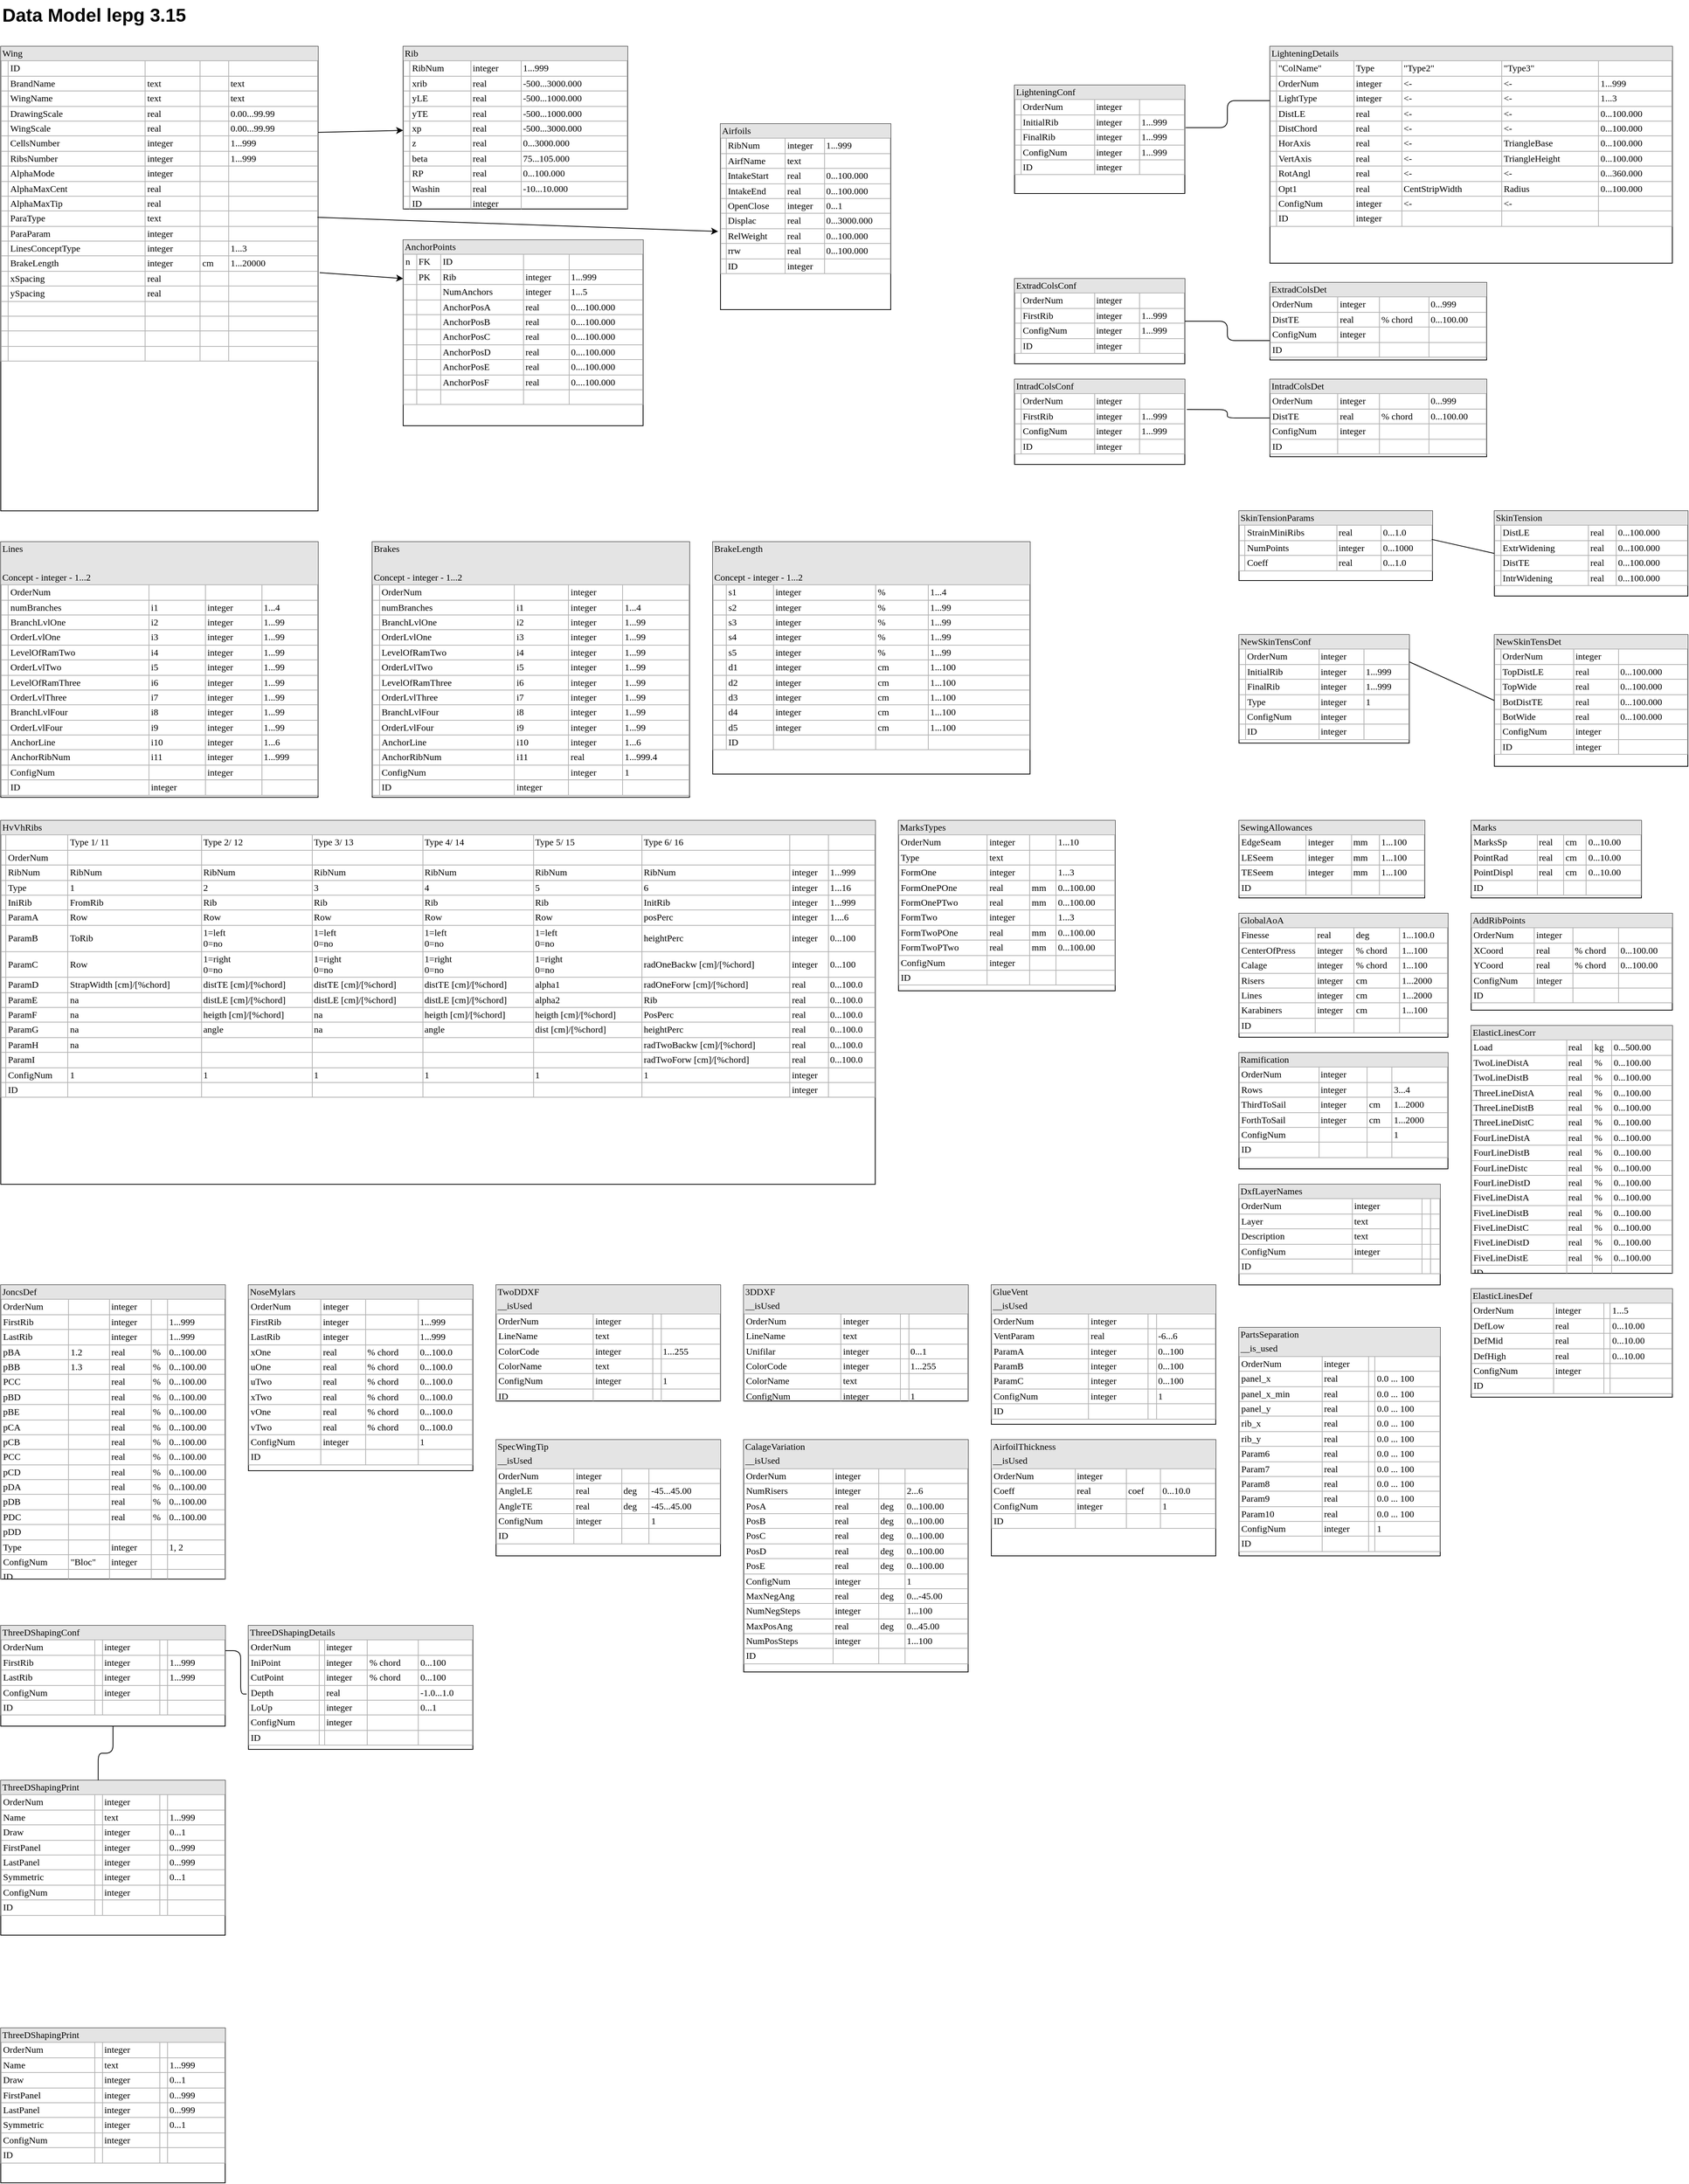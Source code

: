 <mxfile version="14.4.3" type="device"><diagram name="Page-1" id="2ca16b54-16f6-2749-3443-fa8db7711227"><mxGraphModel dx="845" dy="773" grid="1" gridSize="10" guides="1" tooltips="1" connect="1" arrows="1" fold="1" page="1" pageScale="1" pageWidth="2336" pageHeight="1654" background="#ffffff" math="0" shadow="0"><root><mxCell id="0"/><mxCell id="1" parent="0"/><mxCell id="2ed32ef02a7f4228-5" value="&lt;div style=&quot;box-sizing: border-box ; width: 100% ; background: #e4e4e4 ; padding: 2px&quot;&gt;Wing&lt;/div&gt;&lt;table style=&quot;width: 100% ; font-size: 1em ; border: 1px solid rgb(179 , 179 , 179) ; border-collapse: collapse&quot; cellpadding=&quot;2&quot; cellspacing=&quot;0&quot; border=&quot;1&quot;&gt;&lt;tbody&gt;&lt;tr&gt;&lt;td style=&quot;border-collapse: collapse&quot;&gt;&lt;br&gt;&lt;/td&gt;&lt;td&gt;ID&lt;/td&gt;&lt;td&gt;&lt;br&gt;&lt;/td&gt;&lt;td&gt;&lt;br&gt;&lt;/td&gt;&lt;td&gt;&lt;br&gt;&lt;/td&gt;&lt;/tr&gt;&lt;tr&gt;&lt;td style=&quot;border-collapse: collapse&quot;&gt;&lt;br&gt;&lt;/td&gt;&lt;td&gt;BrandName&lt;/td&gt;&lt;td&gt;text&lt;/td&gt;&lt;td&gt;&lt;br&gt;&lt;/td&gt;&lt;td&gt;text&lt;/td&gt;&lt;/tr&gt;&lt;tr&gt;&lt;td&gt;&lt;br&gt;&lt;/td&gt;&lt;td&gt;WingName&lt;/td&gt;&lt;td&gt;text&lt;/td&gt;&lt;td&gt;&lt;br&gt;&lt;/td&gt;&lt;td&gt;text&lt;/td&gt;&lt;/tr&gt;&lt;tr&gt;&lt;td&gt;&lt;br&gt;&lt;/td&gt;&lt;td&gt;DrawingScale&lt;/td&gt;&lt;td&gt;real&lt;/td&gt;&lt;td&gt;&lt;br&gt;&lt;/td&gt;&lt;td&gt;0.00...99.99&lt;/td&gt;&lt;/tr&gt;&lt;tr&gt;&lt;td&gt;&lt;br&gt;&lt;/td&gt;&lt;td&gt;WingScale&lt;/td&gt;&lt;td&gt;real&lt;/td&gt;&lt;td&gt;&lt;br&gt;&lt;/td&gt;&lt;td&gt;0.00...99.99&lt;/td&gt;&lt;/tr&gt;&lt;tr&gt;&lt;td&gt;&lt;br&gt;&lt;/td&gt;&lt;td&gt;CellsNumber&lt;/td&gt;&lt;td&gt;integer&lt;/td&gt;&lt;td&gt;&lt;br&gt;&lt;/td&gt;&lt;td&gt;1...999&lt;/td&gt;&lt;/tr&gt;&lt;tr&gt;&lt;td&gt;&lt;br&gt;&lt;/td&gt;&lt;td&gt;RibsNumber&lt;/td&gt;&lt;td&gt;integer&lt;/td&gt;&lt;td&gt;&lt;br&gt;&lt;/td&gt;&lt;td&gt;1...999&lt;/td&gt;&lt;/tr&gt;&lt;tr&gt;&lt;td&gt;&lt;br&gt;&lt;/td&gt;&lt;td&gt;AlphaMode&lt;/td&gt;&lt;td&gt;integer&lt;/td&gt;&lt;td&gt;&lt;br&gt;&lt;/td&gt;&lt;td&gt;&lt;br&gt;&lt;/td&gt;&lt;/tr&gt;&lt;tr&gt;&lt;td&gt;&lt;br&gt;&lt;/td&gt;&lt;td&gt;AlphaMaxCent&lt;/td&gt;&lt;td&gt;real&lt;/td&gt;&lt;td&gt;&lt;br&gt;&lt;/td&gt;&lt;td&gt;&lt;br&gt;&lt;/td&gt;&lt;/tr&gt;&lt;tr&gt;&lt;td&gt;&lt;br&gt;&lt;/td&gt;&lt;td&gt;AlphaMaxTip&lt;/td&gt;&lt;td&gt;real&lt;/td&gt;&lt;td&gt;&lt;br&gt;&lt;/td&gt;&lt;td&gt;&lt;br&gt;&lt;/td&gt;&lt;/tr&gt;&lt;tr&gt;&lt;td&gt;&lt;br&gt;&lt;/td&gt;&lt;td&gt;ParaType&lt;/td&gt;&lt;td&gt;text&lt;/td&gt;&lt;td&gt;&lt;br&gt;&lt;/td&gt;&lt;td&gt;&lt;br&gt;&lt;/td&gt;&lt;/tr&gt;&lt;tr&gt;&lt;td&gt;&lt;br&gt;&lt;/td&gt;&lt;td&gt;ParaParam&lt;/td&gt;&lt;td&gt;integer&lt;/td&gt;&lt;td&gt;&lt;br&gt;&lt;/td&gt;&lt;td&gt;&lt;br&gt;&lt;/td&gt;&lt;/tr&gt;&lt;tr&gt;&lt;td&gt;&lt;br&gt;&lt;/td&gt;&lt;td&gt;LinesConceptType&lt;/td&gt;&lt;td&gt;integer&lt;/td&gt;&lt;td&gt;&lt;br&gt;&lt;/td&gt;&lt;td&gt;1...3&lt;/td&gt;&lt;/tr&gt;&lt;tr&gt;&lt;td&gt;&lt;br&gt;&lt;/td&gt;&lt;td&gt;BrakeLength&lt;/td&gt;&lt;td&gt;integer&lt;/td&gt;&lt;td&gt;cm&lt;/td&gt;&lt;td&gt;1...20000&lt;/td&gt;&lt;/tr&gt;&lt;tr&gt;&lt;td&gt;&lt;br&gt;&lt;/td&gt;&lt;td&gt;xSpacing&lt;/td&gt;&lt;td&gt;real&lt;/td&gt;&lt;td&gt;&lt;br&gt;&lt;/td&gt;&lt;td&gt;&lt;br&gt;&lt;/td&gt;&lt;/tr&gt;&lt;tr&gt;&lt;td&gt;&lt;br&gt;&lt;/td&gt;&lt;td&gt;ySpacing&lt;/td&gt;&lt;td&gt;real&lt;/td&gt;&lt;td&gt;&lt;br&gt;&lt;/td&gt;&lt;td&gt;&lt;br&gt;&lt;/td&gt;&lt;/tr&gt;&lt;tr&gt;&lt;td&gt;&lt;br&gt;&lt;/td&gt;&lt;td&gt;&lt;/td&gt;&lt;td&gt;&lt;/td&gt;&lt;td&gt;&lt;/td&gt;&lt;td&gt;&lt;/td&gt;&lt;/tr&gt;&lt;tr&gt;&lt;td&gt;&lt;br&gt;&lt;/td&gt;&lt;td&gt;&lt;br&gt;&lt;/td&gt;&lt;td&gt;&lt;br&gt;&lt;/td&gt;&lt;td&gt;&lt;br&gt;&lt;/td&gt;&lt;td&gt;&lt;br&gt;&lt;/td&gt;&lt;/tr&gt;&lt;tr&gt;&lt;td&gt;&lt;br&gt;&lt;/td&gt;&lt;td&gt;&lt;br&gt;&lt;/td&gt;&lt;td&gt;&lt;br&gt;&lt;/td&gt;&lt;td&gt;&lt;br&gt;&lt;/td&gt;&lt;td&gt;&lt;br&gt;&lt;/td&gt;&lt;/tr&gt;&lt;tr&gt;&lt;td&gt;&lt;br&gt;&lt;/td&gt;&lt;td&gt;&lt;br&gt;&lt;/td&gt;&lt;td&gt;&lt;br&gt;&lt;/td&gt;&lt;td&gt;&lt;br&gt;&lt;/td&gt;&lt;td&gt;&lt;br&gt;&lt;/td&gt;&lt;/tr&gt;&lt;/tbody&gt;&lt;/table&gt;" style="verticalAlign=top;align=left;overflow=fill;html=1;rounded=0;shadow=0;comic=0;labelBackgroundColor=none;strokeWidth=1;fontFamily=Verdana;fontSize=12" parent="1" vertex="1"><mxGeometry x="80" y="80" width="410" height="600" as="geometry"/></mxCell><mxCell id="nXG0brTzw-l25DvlrZeB-1" value="&lt;div style=&quot;box-sizing: border-box ; width: 100% ; background: #e4e4e4 ; padding: 2px&quot;&gt;Rib&lt;/div&gt;&lt;table style=&quot;width: 100% ; font-size: 1em ; border: 1px solid rgb(179 , 179 , 179) ; border-collapse: collapse&quot; cellpadding=&quot;2&quot; cellspacing=&quot;0&quot; border=&quot;1&quot;&gt;&lt;tbody&gt;&lt;tr&gt;&lt;td&gt;&lt;br&gt;&lt;/td&gt;&lt;td&gt;RibNum&lt;/td&gt;&lt;td&gt;integer&lt;/td&gt;&lt;td&gt;1...999&lt;/td&gt;&lt;/tr&gt;&lt;tr&gt;&lt;td&gt;&lt;/td&gt;&lt;td&gt;xrib&lt;/td&gt;&lt;td&gt;real&lt;/td&gt;&lt;td&gt;-500...3000.000&lt;/td&gt;&lt;/tr&gt;&lt;tr&gt;&lt;td&gt;&lt;br&gt;&lt;/td&gt;&lt;td&gt;yLE&lt;/td&gt;&lt;td&gt;real&lt;/td&gt;&lt;td&gt;-500...1000.000&lt;/td&gt;&lt;/tr&gt;&lt;tr&gt;&lt;td&gt;&lt;br&gt;&lt;/td&gt;&lt;td&gt;yTE&lt;/td&gt;&lt;td&gt;real&lt;/td&gt;&lt;td&gt;-500...1000.000&lt;/td&gt;&lt;/tr&gt;&lt;tr&gt;&lt;td&gt;&lt;br&gt;&lt;/td&gt;&lt;td&gt;xp&lt;/td&gt;&lt;td&gt;real&lt;/td&gt;&lt;td&gt;-500...3000.000&lt;/td&gt;&lt;/tr&gt;&lt;tr&gt;&lt;td&gt;&lt;br&gt;&lt;/td&gt;&lt;td&gt;z&lt;/td&gt;&lt;td&gt;real&lt;/td&gt;&lt;td&gt;0...3000.000&lt;/td&gt;&lt;/tr&gt;&lt;tr&gt;&lt;td&gt;&lt;br&gt;&lt;/td&gt;&lt;td&gt;beta&lt;/td&gt;&lt;td&gt;real&lt;/td&gt;&lt;td&gt;75...105.000&lt;/td&gt;&lt;/tr&gt;&lt;tr&gt;&lt;td&gt;&lt;br&gt;&lt;/td&gt;&lt;td&gt;RP&lt;/td&gt;&lt;td&gt;real&lt;/td&gt;&lt;td&gt;0...100.000&lt;/td&gt;&lt;/tr&gt;&lt;tr&gt;&lt;td&gt;&lt;br&gt;&lt;/td&gt;&lt;td&gt;Washin&lt;/td&gt;&lt;td&gt;real&lt;/td&gt;&lt;td&gt;-10...10.000&lt;/td&gt;&lt;/tr&gt;&lt;tr&gt;&lt;td&gt;&lt;br&gt;&lt;/td&gt;&lt;td&gt;ID&lt;/td&gt;&lt;td&gt;integer&lt;/td&gt;&lt;td&gt;&lt;br&gt;&lt;/td&gt;&lt;/tr&gt;&lt;/tbody&gt;&lt;/table&gt;" style="verticalAlign=top;align=left;overflow=fill;html=1;rounded=0;shadow=0;comic=0;labelBackgroundColor=none;strokeWidth=1;fontFamily=Verdana;fontSize=12" parent="1" vertex="1"><mxGeometry x="600" y="80" width="290" height="210" as="geometry"/></mxCell><mxCell id="EcmEdIu4h6Mnn0-IP6D9-1" value="&lt;div style=&quot;box-sizing: border-box ; width: 100% ; background: #e4e4e4 ; padding: 2px&quot;&gt;Airfoils&lt;/div&gt;&lt;table style=&quot;width: 100% ; font-size: 1em ; border: 1px solid rgb(179 , 179 , 179) ; border-collapse: collapse&quot; cellpadding=&quot;2&quot; cellspacing=&quot;0&quot; border=&quot;1&quot;&gt;&lt;tbody&gt;&lt;tr&gt;&lt;td&gt;&lt;br&gt;&lt;/td&gt;&lt;td&gt;RibNum&lt;/td&gt;&lt;td&gt;integer&lt;/td&gt;&lt;td&gt;1...999&lt;/td&gt;&lt;/tr&gt;&lt;tr&gt;&lt;td&gt;&lt;br&gt;&lt;/td&gt;&lt;td&gt;AirfName&lt;/td&gt;&lt;td&gt;text&lt;/td&gt;&lt;td&gt;&lt;br&gt;&lt;/td&gt;&lt;/tr&gt;&lt;tr&gt;&lt;td&gt;&lt;br&gt;&lt;/td&gt;&lt;td&gt;IntakeStart&lt;/td&gt;&lt;td&gt;real&lt;/td&gt;&lt;td&gt;0...100.000&lt;/td&gt;&lt;/tr&gt;&lt;tr&gt;&lt;td&gt;&lt;br&gt;&lt;/td&gt;&lt;td&gt;IntakeEnd&lt;/td&gt;&lt;td&gt;real&lt;/td&gt;&lt;td&gt;0...100.000&lt;/td&gt;&lt;/tr&gt;&lt;tr&gt;&lt;td&gt;&lt;br&gt;&lt;/td&gt;&lt;td&gt;OpenClose&lt;/td&gt;&lt;td&gt;integer&lt;/td&gt;&lt;td&gt;0...1&lt;/td&gt;&lt;/tr&gt;&lt;tr&gt;&lt;td&gt;&lt;br&gt;&lt;/td&gt;&lt;td&gt;Displac&lt;/td&gt;&lt;td&gt;real&lt;/td&gt;&lt;td&gt;0...3000.000&lt;/td&gt;&lt;/tr&gt;&lt;tr&gt;&lt;td&gt;&lt;br&gt;&lt;/td&gt;&lt;td&gt;RelWeight&lt;/td&gt;&lt;td&gt;real&lt;/td&gt;&lt;td&gt;0...100.000&lt;/td&gt;&lt;/tr&gt;&lt;tr&gt;&lt;td&gt;&lt;br&gt;&lt;/td&gt;&lt;td&gt;rrw&lt;/td&gt;&lt;td&gt;real&lt;/td&gt;&lt;td&gt;0...100.000&lt;/td&gt;&lt;/tr&gt;&lt;tr&gt;&lt;td&gt;&lt;br&gt;&lt;/td&gt;&lt;td&gt;ID&lt;/td&gt;&lt;td&gt;integer&lt;/td&gt;&lt;td&gt;&lt;br&gt;&lt;/td&gt;&lt;/tr&gt;&lt;/tbody&gt;&lt;/table&gt;" style="verticalAlign=top;align=left;overflow=fill;html=1;rounded=0;shadow=0;comic=0;labelBackgroundColor=none;strokeWidth=1;fontFamily=Verdana;fontSize=12" parent="1" vertex="1"><mxGeometry x="1010" y="180" width="220" height="240" as="geometry"/></mxCell><mxCell id="EcmEdIu4h6Mnn0-IP6D9-3" value="&lt;div style=&quot;box-sizing: border-box ; width: 100% ; background: #e4e4e4 ; padding: 2px&quot;&gt;AnchorPoints&lt;/div&gt;&lt;table style=&quot;width: 100% ; font-size: 1em ; border: 1px solid rgb(179 , 179 , 179) ; border-collapse: collapse&quot; cellpadding=&quot;2&quot; cellspacing=&quot;0&quot; border=&quot;1&quot;&gt;&lt;tbody&gt;&lt;tr&gt;&lt;td&gt;n&lt;/td&gt;&lt;td style=&quot;border-collapse: collapse&quot;&gt;FK&lt;/td&gt;&lt;td&gt;ID&lt;/td&gt;&lt;td&gt;&lt;/td&gt;&lt;td&gt;&lt;br&gt;&lt;/td&gt;&lt;/tr&gt;&lt;tr&gt;&lt;td&gt;&lt;br&gt;&lt;/td&gt;&lt;td&gt;PK&lt;/td&gt;&lt;td&gt;Rib&lt;/td&gt;&lt;td&gt;integer&lt;/td&gt;&lt;td&gt;1...999&lt;/td&gt;&lt;/tr&gt;&lt;tr&gt;&lt;td&gt;&lt;br&gt;&lt;/td&gt;&lt;td&gt;&lt;/td&gt;&lt;td&gt;NumAnchors&lt;/td&gt;&lt;td&gt;integer&lt;/td&gt;&lt;td&gt;1...5&lt;/td&gt;&lt;/tr&gt;&lt;tr&gt;&lt;td&gt;&lt;br&gt;&lt;/td&gt;&lt;td&gt;&lt;br&gt;&lt;/td&gt;&lt;td&gt;AnchorPosA&lt;/td&gt;&lt;td&gt;real&lt;/td&gt;&lt;td&gt;0....100.000&lt;/td&gt;&lt;/tr&gt;&lt;tr&gt;&lt;td&gt;&lt;br&gt;&lt;/td&gt;&lt;td&gt;&lt;br&gt;&lt;/td&gt;&lt;td&gt;AnchorPosB&lt;/td&gt;&lt;td&gt;real&lt;/td&gt;&lt;td&gt;0....100.000&lt;br&gt;&lt;/td&gt;&lt;/tr&gt;&lt;tr&gt;&lt;td&gt;&lt;br&gt;&lt;/td&gt;&lt;td&gt;&lt;br&gt;&lt;/td&gt;&lt;td&gt;AnchorPosC&lt;br&gt;&lt;/td&gt;&lt;td&gt;real&lt;/td&gt;&lt;td&gt;0....100.000&lt;br&gt;&lt;/td&gt;&lt;/tr&gt;&lt;tr&gt;&lt;td&gt;&lt;br&gt;&lt;/td&gt;&lt;td&gt;&lt;br&gt;&lt;/td&gt;&lt;td&gt;AnchorPosD&lt;br&gt;&lt;/td&gt;&lt;td&gt;real&lt;/td&gt;&lt;td&gt;0....100.000&lt;br&gt;&lt;/td&gt;&lt;/tr&gt;&lt;tr&gt;&lt;td&gt;&lt;br&gt;&lt;/td&gt;&lt;td&gt;&lt;br&gt;&lt;/td&gt;&lt;td&gt;AnchorPosE&lt;br&gt;&lt;/td&gt;&lt;td&gt;real&lt;/td&gt;&lt;td&gt;0....100.000&lt;br&gt;&lt;/td&gt;&lt;/tr&gt;&lt;tr&gt;&lt;td&gt;&lt;br&gt;&lt;/td&gt;&lt;td&gt;&lt;br&gt;&lt;/td&gt;&lt;td&gt;AnchorPosF&lt;br&gt;&lt;/td&gt;&lt;td&gt;real&lt;/td&gt;&lt;td&gt;0....100.000&lt;br&gt;&lt;/td&gt;&lt;/tr&gt;&lt;tr&gt;&lt;td&gt;&lt;br&gt;&lt;/td&gt;&lt;td&gt;&lt;br&gt;&lt;/td&gt;&lt;td&gt;&lt;br&gt;&lt;/td&gt;&lt;td&gt;&lt;br&gt;&lt;/td&gt;&lt;td&gt;&lt;br&gt;&lt;/td&gt;&lt;/tr&gt;&lt;/tbody&gt;&lt;/table&gt;" style="verticalAlign=top;align=left;overflow=fill;html=1;rounded=0;shadow=0;comic=0;labelBackgroundColor=none;strokeWidth=1;fontFamily=Verdana;fontSize=12" parent="1" vertex="1"><mxGeometry x="600" y="330" width="310" height="240" as="geometry"/></mxCell><mxCell id="EcmEdIu4h6Mnn0-IP6D9-4" value="&lt;div style=&quot;box-sizing: border-box ; width: 100% ; background: #e4e4e4 ; padding: 2px&quot;&gt;LighteningConf&lt;/div&gt;&lt;table style=&quot;width: 100% ; font-size: 1em ; border: 1px solid rgb(179 , 179 , 179) ; border-collapse: collapse&quot; cellpadding=&quot;2&quot; cellspacing=&quot;0&quot; border=&quot;1&quot;&gt;&lt;tbody&gt;&lt;tr&gt;&lt;td&gt;&lt;br&gt;&lt;/td&gt;&lt;td&gt;OrderNum&lt;/td&gt;&lt;td&gt;integer&lt;/td&gt;&lt;td&gt;&lt;br&gt;&lt;/td&gt;&lt;/tr&gt;&lt;tr&gt;&lt;td&gt;&lt;br&gt;&lt;/td&gt;&lt;td&gt;InitialRib&lt;/td&gt;&lt;td&gt;integer&lt;/td&gt;&lt;td&gt;1...999&lt;/td&gt;&lt;/tr&gt;&lt;tr&gt;&lt;td&gt;&lt;br&gt;&lt;/td&gt;&lt;td&gt;FinalRib&lt;/td&gt;&lt;td&gt;integer&lt;/td&gt;&lt;td&gt;1...999&lt;/td&gt;&lt;/tr&gt;&lt;tr&gt;&lt;td&gt;&lt;br&gt;&lt;/td&gt;&lt;td&gt;ConfigNum&lt;br&gt;&lt;/td&gt;&lt;td&gt;integer&lt;br&gt;&lt;/td&gt;&lt;td&gt;1...999&lt;br&gt;&lt;/td&gt;&lt;/tr&gt;&lt;tr&gt;&lt;td&gt;&lt;br&gt;&lt;/td&gt;&lt;td&gt;ID&lt;/td&gt;&lt;td&gt;integer&lt;/td&gt;&lt;td&gt;&lt;br&gt;&lt;/td&gt;&lt;/tr&gt;&lt;/tbody&gt;&lt;/table&gt;" style="verticalAlign=top;align=left;overflow=fill;html=1;rounded=0;shadow=0;comic=0;labelBackgroundColor=none;strokeWidth=1;fontFamily=Verdana;fontSize=12" parent="1" vertex="1"><mxGeometry x="1390" y="130" width="220" height="140" as="geometry"/></mxCell><mxCell id="EcmEdIu4h6Mnn0-IP6D9-5" value="&lt;div style=&quot;box-sizing: border-box ; width: 100% ; background: #e4e4e4 ; padding: 2px&quot;&gt;LighteningDetails&lt;/div&gt;&lt;table style=&quot;width: 100% ; font-size: 1em ; border: 1px solid rgb(179 , 179 , 179) ; border-collapse: collapse&quot; cellpadding=&quot;2&quot; cellspacing=&quot;0&quot; border=&quot;1&quot;&gt;&lt;tbody&gt;&lt;tr&gt;&lt;td&gt;&lt;br&gt;&lt;/td&gt;&lt;td&gt;&quot;ColName&quot;&lt;/td&gt;&lt;td&gt;Type&lt;/td&gt;&lt;td&gt;&quot;Type2&quot;&lt;/td&gt;&lt;td&gt;&quot;Type3&quot;&lt;/td&gt;&lt;td&gt;&lt;br&gt;&lt;/td&gt;&lt;/tr&gt;&lt;tr&gt;&lt;td&gt;&lt;br&gt;&lt;/td&gt;&lt;td&gt;OrderNum&lt;br&gt;&lt;/td&gt;&lt;td&gt;integer&lt;/td&gt;&lt;td&gt;&amp;lt;-&lt;br&gt;&lt;/td&gt;&lt;td&gt;&amp;lt;-&lt;br&gt;&lt;/td&gt;&lt;td&gt;1...999&lt;/td&gt;&lt;/tr&gt;&lt;tr&gt;&lt;td&gt;&lt;br&gt;&lt;/td&gt;&lt;td&gt;LightType&lt;br&gt;&lt;/td&gt;&lt;td&gt;integer&lt;/td&gt;&lt;td&gt;&amp;lt;-&lt;br&gt;&lt;/td&gt;&lt;td&gt;&amp;lt;-&lt;br&gt;&lt;/td&gt;&lt;td&gt;1...3&lt;/td&gt;&lt;/tr&gt;&lt;tr&gt;&lt;td&gt;&lt;br&gt;&lt;/td&gt;&lt;td&gt;DistLE&lt;br&gt;&lt;/td&gt;&lt;td&gt;real&lt;/td&gt;&lt;td&gt;&amp;lt;-&lt;br&gt;&lt;/td&gt;&lt;td&gt;&amp;lt;-&lt;br&gt;&lt;/td&gt;&lt;td&gt;0...100.000&lt;/td&gt;&lt;/tr&gt;&lt;tr&gt;&lt;td&gt;&lt;br&gt;&lt;/td&gt;&lt;td&gt;DistChord&lt;br&gt;&lt;/td&gt;&lt;td&gt;real&lt;/td&gt;&lt;td&gt;&amp;lt;-&lt;br&gt;&lt;/td&gt;&lt;td&gt;&amp;lt;-&lt;br&gt;&lt;/td&gt;&lt;td&gt;0...100.000&lt;br&gt;&lt;/td&gt;&lt;/tr&gt;&lt;tr&gt;&lt;td&gt;&lt;br&gt;&lt;/td&gt;&lt;td&gt;HorAxis&lt;br&gt;&lt;/td&gt;&lt;td&gt;real&lt;/td&gt;&lt;td&gt;&amp;lt;-&lt;br&gt;&lt;/td&gt;&lt;td&gt;TriangleBase&lt;/td&gt;&lt;td&gt;0...100.000&lt;br&gt;&lt;/td&gt;&lt;/tr&gt;&lt;tr&gt;&lt;td&gt;&lt;br&gt;&lt;/td&gt;&lt;td&gt;VertAxis&lt;br&gt;&lt;/td&gt;&lt;td&gt;real&lt;/td&gt;&lt;td&gt;&amp;lt;-&lt;br&gt;&lt;/td&gt;&lt;td&gt;TriangleHeight&lt;/td&gt;&lt;td&gt;0...100.000&lt;br&gt;&lt;/td&gt;&lt;/tr&gt;&lt;tr&gt;&lt;td&gt;&lt;br&gt;&lt;/td&gt;&lt;td&gt;RotAngl&lt;br&gt;&lt;/td&gt;&lt;td&gt;real&lt;br&gt;&lt;/td&gt;&lt;td&gt;&amp;lt;-&lt;br&gt;&lt;/td&gt;&lt;td&gt;&amp;lt;-&lt;br&gt;&lt;/td&gt;&lt;td&gt;0...360.000&lt;/td&gt;&lt;/tr&gt;&lt;tr&gt;&lt;td&gt;&lt;br&gt;&lt;/td&gt;&lt;td&gt;Opt1&lt;/td&gt;&lt;td&gt;real&lt;br&gt;&lt;/td&gt;&lt;td&gt;CentStripWidth&lt;/td&gt;&lt;td&gt;Radius&lt;/td&gt;&lt;td&gt;0...100.000&lt;br&gt;&lt;/td&gt;&lt;/tr&gt;&lt;tr&gt;&lt;td&gt;&lt;br&gt;&lt;/td&gt;&lt;td&gt;ConfigNum&lt;br&gt;&lt;/td&gt;&lt;td&gt;integer&lt;br&gt;&lt;/td&gt;&lt;td&gt;&amp;lt;-&lt;/td&gt;&lt;td&gt;&amp;lt;-&lt;/td&gt;&lt;td&gt;&lt;br&gt;&lt;/td&gt;&lt;/tr&gt;&lt;tr&gt;&lt;td&gt;&lt;br&gt;&lt;/td&gt;&lt;td&gt;ID&lt;/td&gt;&lt;td&gt;integer&lt;/td&gt;&lt;td&gt;&lt;br&gt;&lt;/td&gt;&lt;td&gt;&lt;br&gt;&lt;/td&gt;&lt;td&gt;&lt;br&gt;&lt;/td&gt;&lt;/tr&gt;&lt;/tbody&gt;&lt;/table&gt;" style="verticalAlign=top;align=left;overflow=fill;html=1;rounded=0;shadow=0;comic=0;labelBackgroundColor=none;strokeWidth=1;fontFamily=Verdana;fontSize=12" parent="1" vertex="1"><mxGeometry x="1720" y="80" width="520" height="280" as="geometry"/></mxCell><mxCell id="EcmEdIu4h6Mnn0-IP6D9-6" style="edgeStyle=orthogonalEdgeStyle;rounded=1;orthogonalLoop=1;jettySize=auto;html=1;exitX=1.005;exitY=0.392;exitDx=0;exitDy=0;entryX=0;entryY=0.25;entryDx=0;entryDy=0;endArrow=none;endFill=0;exitPerimeter=0;" parent="1" source="EcmEdIu4h6Mnn0-IP6D9-4" target="EcmEdIu4h6Mnn0-IP6D9-5" edge="1"><mxGeometry relative="1" as="geometry"><mxPoint x="723.96" y="621.46" as="sourcePoint"/><mxPoint x="1000" y="898.54" as="targetPoint"/></mxGeometry></mxCell><mxCell id="EcmEdIu4h6Mnn0-IP6D9-7" value="&lt;div style=&quot;box-sizing: border-box ; width: 100% ; background: #e4e4e4 ; padding: 2px&quot;&gt;SkinTension&lt;/div&gt;&lt;table style=&quot;width: 100% ; font-size: 1em ; border: 1px solid rgb(179 , 179 , 179) ; border-collapse: collapse&quot; cellpadding=&quot;2&quot; cellspacing=&quot;0&quot; border=&quot;1&quot;&gt;&lt;tbody&gt;&lt;tr&gt;&lt;td&gt;&lt;br&gt;&lt;/td&gt;&lt;td&gt;DistLE&lt;/td&gt;&lt;td&gt;real&lt;/td&gt;&lt;td&gt;0...100.000&lt;/td&gt;&lt;/tr&gt;&lt;tr&gt;&lt;td&gt;&lt;br&gt;&lt;/td&gt;&lt;td&gt;ExtrWidening&lt;/td&gt;&lt;td&gt;real&lt;/td&gt;&lt;td&gt;0...100.000&lt;br&gt;&lt;/td&gt;&lt;/tr&gt;&lt;tr&gt;&lt;td&gt;&lt;br&gt;&lt;/td&gt;&lt;td&gt;DistTE&lt;/td&gt;&lt;td&gt;real&lt;/td&gt;&lt;td&gt;0...100.000&lt;br&gt;&lt;/td&gt;&lt;/tr&gt;&lt;tr&gt;&lt;td&gt;&lt;br&gt;&lt;/td&gt;&lt;td&gt;IntrWidening&lt;/td&gt;&lt;td&gt;real&lt;/td&gt;&lt;td&gt;0...100.000&lt;br&gt;&lt;/td&gt;&lt;/tr&gt;&lt;/tbody&gt;&lt;/table&gt;" style="verticalAlign=top;align=left;overflow=fill;html=1;rounded=0;shadow=0;comic=0;labelBackgroundColor=none;strokeWidth=1;fontFamily=Verdana;fontSize=12" parent="1" vertex="1"><mxGeometry x="2010" y="680" width="250" height="110" as="geometry"/></mxCell><mxCell id="EcmEdIu4h6Mnn0-IP6D9-8" value="&lt;div style=&quot;box-sizing: border-box ; width: 100% ; background: #e4e4e4 ; padding: 2px&quot;&gt;SewingAllowances&lt;/div&gt;&lt;table style=&quot;width: 100% ; font-size: 1em ; border: 1px solid rgb(179 , 179 , 179) ; border-collapse: collapse&quot; cellpadding=&quot;2&quot; cellspacing=&quot;0&quot; border=&quot;1&quot;&gt;&lt;tbody&gt;&lt;tr&gt;&lt;td&gt;EdgeSeam&lt;/td&gt;&lt;td&gt;integer&lt;/td&gt;&lt;td&gt;mm&lt;/td&gt;&lt;td&gt;1...100&lt;/td&gt;&lt;/tr&gt;&lt;tr&gt;&lt;td&gt;LESeem&lt;/td&gt;&lt;td&gt;integer&lt;/td&gt;&lt;td&gt;mm&lt;/td&gt;&lt;td&gt;1...100&lt;br&gt;&lt;/td&gt;&lt;/tr&gt;&lt;tr&gt;&lt;td&gt;TESeem&lt;/td&gt;&lt;td&gt;integer&lt;/td&gt;&lt;td&gt;mm&lt;/td&gt;&lt;td&gt;1...100&lt;br&gt;&lt;/td&gt;&lt;/tr&gt;&lt;tr&gt;&lt;td&gt;ID&lt;/td&gt;&lt;td&gt;&lt;br&gt;&lt;/td&gt;&lt;td&gt;&lt;br&gt;&lt;/td&gt;&lt;td&gt;&lt;br&gt;&lt;/td&gt;&lt;/tr&gt;&lt;/tbody&gt;&lt;/table&gt;" style="verticalAlign=top;align=left;overflow=fill;html=1;rounded=0;shadow=0;comic=0;labelBackgroundColor=none;strokeWidth=1;fontFamily=Verdana;fontSize=12" parent="1" vertex="1"><mxGeometry x="1680" y="1080" width="240" height="100" as="geometry"/></mxCell><mxCell id="EcmEdIu4h6Mnn0-IP6D9-9" value="Data Model lepg 3.15" style="text;strokeColor=none;fillColor=none;html=1;fontSize=24;fontStyle=1;verticalAlign=middle;align=left;" parent="1" vertex="1"><mxGeometry x="80" y="20" width="790" height="40" as="geometry"/></mxCell><mxCell id="u6xZDYaSeeaBekjnLeH0-4" value="" style="endArrow=classic;html=1;exitX=1.005;exitY=0.487;exitDx=0;exitDy=0;exitPerimeter=0;entryX=0;entryY=0.208;entryDx=0;entryDy=0;entryPerimeter=0;" parent="1" source="2ed32ef02a7f4228-5" target="EcmEdIu4h6Mnn0-IP6D9-3" edge="1"><mxGeometry width="50" height="50" relative="1" as="geometry"><mxPoint x="600" y="410" as="sourcePoint"/><mxPoint x="650" y="360" as="targetPoint"/></mxGeometry></mxCell><mxCell id="u6xZDYaSeeaBekjnLeH0-5" value="" style="endArrow=classic;html=1;exitX=1;exitY=0.185;exitDx=0;exitDy=0;exitPerimeter=0;" parent="1" source="2ed32ef02a7f4228-5" target="nXG0brTzw-l25DvlrZeB-1" edge="1"><mxGeometry width="50" height="50" relative="1" as="geometry"><mxPoint x="502.05" y="382.2" as="sourcePoint"/><mxPoint x="610" y="389.92" as="targetPoint"/></mxGeometry></mxCell><mxCell id="u6xZDYaSeeaBekjnLeH0-6" value="" style="endArrow=classic;html=1;exitX=0.998;exitY=0.368;exitDx=0;exitDy=0;exitPerimeter=0;entryX=-0.014;entryY=0.579;entryDx=0;entryDy=0;entryPerimeter=0;" parent="1" source="2ed32ef02a7f4228-5" target="EcmEdIu4h6Mnn0-IP6D9-1" edge="1"><mxGeometry width="50" height="50" relative="1" as="geometry"><mxPoint x="500" y="201" as="sourcePoint"/><mxPoint x="610" y="198.412" as="targetPoint"/></mxGeometry></mxCell><mxCell id="u6xZDYaSeeaBekjnLeH0-7" value="&lt;div style=&quot;box-sizing: border-box ; width: 100% ; background: #e4e4e4 ; padding: 2px&quot;&gt;SkinTensionParams&lt;/div&gt;&lt;table style=&quot;width: 100% ; font-size: 1em ; border: 1px solid rgb(179 , 179 , 179) ; border-collapse: collapse&quot; cellpadding=&quot;2&quot; cellspacing=&quot;0&quot; border=&quot;1&quot;&gt;&lt;tbody&gt;&lt;tr&gt;&lt;td&gt;&lt;br&gt;&lt;/td&gt;&lt;td&gt;StrainMiniRibs&lt;/td&gt;&lt;td&gt;real&lt;/td&gt;&lt;td&gt;0...1.0&lt;/td&gt;&lt;/tr&gt;&lt;tr&gt;&lt;td&gt;&lt;br&gt;&lt;/td&gt;&lt;td&gt;NumPoints&lt;/td&gt;&lt;td&gt;integer&lt;/td&gt;&lt;td&gt;0...1000&lt;br&gt;&lt;/td&gt;&lt;/tr&gt;&lt;tr&gt;&lt;td&gt;&lt;br&gt;&lt;/td&gt;&lt;td&gt;Coeff&lt;/td&gt;&lt;td&gt;real&lt;/td&gt;&lt;td&gt;0...1.0&lt;br&gt;&lt;/td&gt;&lt;/tr&gt;&lt;/tbody&gt;&lt;/table&gt;" style="verticalAlign=top;align=left;overflow=fill;html=1;rounded=0;shadow=0;comic=0;labelBackgroundColor=none;strokeWidth=1;fontFamily=Verdana;fontSize=12" parent="1" vertex="1"><mxGeometry x="1680" y="680" width="250" height="90" as="geometry"/></mxCell><mxCell id="u6xZDYaSeeaBekjnLeH0-8" value="" style="endArrow=none;html=1;entryX=0;entryY=0.5;entryDx=0;entryDy=0;exitX=0.996;exitY=0.409;exitDx=0;exitDy=0;exitPerimeter=0;" parent="1" source="u6xZDYaSeeaBekjnLeH0-7" target="EcmEdIu4h6Mnn0-IP6D9-7" edge="1"><mxGeometry width="50" height="50" relative="1" as="geometry"><mxPoint x="1650" y="770" as="sourcePoint"/><mxPoint x="1700" y="720" as="targetPoint"/></mxGeometry></mxCell><mxCell id="nt20Kzi09bF5ycrlA2Nx-1" value="&lt;div style=&quot;box-sizing: border-box ; width: 100% ; background: #e4e4e4 ; padding: 2px&quot;&gt;Marks&lt;/div&gt;&lt;table style=&quot;width: 100% ; font-size: 1em ; border: 1px solid rgb(179 , 179 , 179) ; border-collapse: collapse&quot; cellpadding=&quot;2&quot; cellspacing=&quot;0&quot; border=&quot;1&quot;&gt;&lt;tbody&gt;&lt;tr&gt;&lt;td&gt;MarksSp&lt;/td&gt;&lt;td&gt;real&lt;br&gt;&lt;/td&gt;&lt;td&gt;cm&lt;/td&gt;&lt;td&gt;0...10.00&lt;/td&gt;&lt;/tr&gt;&lt;tr&gt;&lt;td&gt;PointRad&lt;/td&gt;&lt;td&gt;real&lt;br&gt;&lt;/td&gt;&lt;td&gt;cm&lt;/td&gt;&lt;td&gt;0...10.00&lt;br&gt;&lt;/td&gt;&lt;/tr&gt;&lt;tr&gt;&lt;td&gt;PointDispl&lt;/td&gt;&lt;td&gt;real&lt;br&gt;&lt;/td&gt;&lt;td&gt;cm&lt;/td&gt;&lt;td&gt;0...10.00&lt;br&gt;&lt;/td&gt;&lt;/tr&gt;&lt;tr&gt;&lt;td&gt;ID&lt;/td&gt;&lt;td&gt;&lt;br&gt;&lt;/td&gt;&lt;td&gt;&lt;br&gt;&lt;/td&gt;&lt;td&gt;&lt;br&gt;&lt;/td&gt;&lt;/tr&gt;&lt;/tbody&gt;&lt;/table&gt;" style="verticalAlign=top;align=left;overflow=fill;html=1;rounded=0;shadow=0;comic=0;labelBackgroundColor=none;strokeWidth=1;fontFamily=Verdana;fontSize=12" parent="1" vertex="1"><mxGeometry x="1980" y="1080" width="220" height="100" as="geometry"/></mxCell><mxCell id="lRmo21mKEQEdMFO5At_f-1" value="&lt;div style=&quot;box-sizing: border-box ; width: 100% ; background: #e4e4e4 ; padding: 2px&quot;&gt;GlobalAoA&lt;/div&gt;&lt;table style=&quot;width: 100% ; font-size: 1em ; border: 1px solid rgb(179 , 179 , 179) ; border-collapse: collapse&quot; cellpadding=&quot;2&quot; cellspacing=&quot;0&quot; border=&quot;1&quot;&gt;&lt;tbody&gt;&lt;tr&gt;&lt;td&gt;Finesse&lt;/td&gt;&lt;td&gt;real&lt;/td&gt;&lt;td&gt;deg&lt;/td&gt;&lt;td&gt;1...100.0&lt;/td&gt;&lt;/tr&gt;&lt;tr&gt;&lt;td&gt;CenterOfPress&lt;/td&gt;&lt;td&gt;integer&lt;/td&gt;&lt;td&gt;% chord&lt;/td&gt;&lt;td&gt;1...100&lt;br&gt;&lt;/td&gt;&lt;/tr&gt;&lt;tr&gt;&lt;td&gt;Calage&lt;/td&gt;&lt;td&gt;integer&lt;/td&gt;&lt;td&gt;% chord&lt;br&gt;&lt;/td&gt;&lt;td&gt;1...100&lt;br&gt;&lt;/td&gt;&lt;/tr&gt;&lt;tr&gt;&lt;td&gt;Risers&lt;/td&gt;&lt;td&gt;integer&lt;/td&gt;&lt;td&gt;cm&lt;/td&gt;&lt;td&gt;1...2000&lt;/td&gt;&lt;/tr&gt;&lt;tr&gt;&lt;td&gt;Lines&lt;/td&gt;&lt;td&gt;integer&lt;/td&gt;&lt;td&gt;cm&lt;/td&gt;&lt;td&gt;1...2000&lt;/td&gt;&lt;/tr&gt;&lt;tr&gt;&lt;td&gt;Karabiners&lt;/td&gt;&lt;td&gt;integer&lt;/td&gt;&lt;td&gt;cm&lt;/td&gt;&lt;td&gt;1...100&lt;/td&gt;&lt;/tr&gt;&lt;tr&gt;&lt;td&gt;ID&lt;/td&gt;&lt;td&gt;&lt;br&gt;&lt;/td&gt;&lt;td&gt;&lt;br&gt;&lt;/td&gt;&lt;td&gt;&lt;br&gt;&lt;/td&gt;&lt;/tr&gt;&lt;/tbody&gt;&lt;/table&gt;" style="verticalAlign=top;align=left;overflow=fill;html=1;rounded=0;shadow=0;comic=0;labelBackgroundColor=none;strokeWidth=1;fontFamily=Verdana;fontSize=12" parent="1" vertex="1"><mxGeometry x="1680" y="1200" width="270" height="160" as="geometry"/></mxCell><mxCell id="f-mse-eV850BW30Rr1Nx-1" value="&lt;div style=&quot;box-sizing: border-box ; width: 100% ; background: #e4e4e4 ; padding: 2px&quot;&gt;Lines&lt;/div&gt;&lt;div style=&quot;box-sizing: border-box ; width: 100% ; background: #e4e4e4 ; padding: 2px&quot;&gt;&lt;br&gt;&lt;/div&gt;&lt;div style=&quot;box-sizing: border-box ; width: 100% ; background: #e4e4e4 ; padding: 2px&quot;&gt;Concept - integer - 1...2&lt;/div&gt;&lt;table style=&quot;width: 100% ; font-size: 1em ; border: 1px solid rgb(179 , 179 , 179) ; border-collapse: collapse&quot; cellpadding=&quot;2&quot; cellspacing=&quot;0&quot; border=&quot;1&quot;&gt;&lt;tbody&gt;&lt;tr&gt;&lt;td&gt;&lt;br&gt;&lt;/td&gt;&lt;td&gt;OrderNum&lt;/td&gt;&lt;td&gt;&lt;br&gt;&lt;/td&gt;&lt;td&gt;&lt;br&gt;&lt;/td&gt;&lt;td&gt;&lt;br&gt;&lt;/td&gt;&lt;/tr&gt;&lt;tr&gt;&lt;td&gt;&lt;br&gt;&lt;/td&gt;&lt;td&gt;numBranches&lt;/td&gt;&lt;td&gt;i1&lt;/td&gt;&lt;td&gt;integer&lt;br&gt;&lt;/td&gt;&lt;td&gt;1...4&lt;/td&gt;&lt;/tr&gt;&lt;tr&gt;&lt;td&gt;&lt;br&gt;&lt;/td&gt;&lt;td&gt;BranchLvlOne&lt;/td&gt;&lt;td&gt;i2&lt;/td&gt;&lt;td&gt;integer&lt;br&gt;&lt;/td&gt;&lt;td&gt;1...99&lt;/td&gt;&lt;/tr&gt;&lt;tr&gt;&lt;td&gt;&lt;br&gt;&lt;/td&gt;&lt;td&gt;OrderLvlOne&lt;/td&gt;&lt;td&gt;i3&lt;/td&gt;&lt;td&gt;integer&lt;br&gt;&lt;/td&gt;&lt;td&gt;1...99&lt;/td&gt;&lt;/tr&gt;&lt;tr&gt;&lt;td&gt;&lt;br&gt;&lt;/td&gt;&lt;td&gt;LevelOfRamTwo&lt;/td&gt;&lt;td&gt;i4&lt;/td&gt;&lt;td&gt;integer&lt;br&gt;&lt;/td&gt;&lt;td&gt;1...99&lt;/td&gt;&lt;/tr&gt;&lt;tr&gt;&lt;td&gt;&lt;br&gt;&lt;/td&gt;&lt;td&gt;OrderLvlTwo&lt;/td&gt;&lt;td&gt;i5&lt;/td&gt;&lt;td&gt;integer&lt;/td&gt;&lt;td&gt;1...99&lt;br&gt;&lt;/td&gt;&lt;/tr&gt;&lt;tr&gt;&lt;td&gt;&lt;br&gt;&lt;/td&gt;&lt;td&gt;LevelOfRamThree&lt;/td&gt;&lt;td&gt;i6&lt;/td&gt;&lt;td&gt;integer&lt;/td&gt;&lt;td&gt;1...99&lt;br&gt;&lt;/td&gt;&lt;/tr&gt;&lt;tr&gt;&lt;td&gt;&lt;br&gt;&lt;/td&gt;&lt;td&gt;OrderLvlThree&lt;br&gt;&lt;/td&gt;&lt;td&gt;i7&lt;/td&gt;&lt;td&gt;integer&lt;/td&gt;&lt;td&gt;1...99&lt;br&gt;&lt;/td&gt;&lt;/tr&gt;&lt;tr&gt;&lt;td&gt;&lt;br&gt;&lt;/td&gt;&lt;td&gt;BranchLvlFour&lt;br&gt;&lt;/td&gt;&lt;td&gt;i8&lt;/td&gt;&lt;td&gt;integer&lt;/td&gt;&lt;td&gt;1...99&lt;/td&gt;&lt;/tr&gt;&lt;tr&gt;&lt;td&gt;&lt;br&gt;&lt;/td&gt;&lt;td&gt;OrderLvlFour&lt;/td&gt;&lt;td&gt;i9&lt;/td&gt;&lt;td&gt;integer&lt;/td&gt;&lt;td&gt;1...99&lt;br&gt;&lt;/td&gt;&lt;/tr&gt;&lt;tr&gt;&lt;td&gt;&lt;br&gt;&lt;/td&gt;&lt;td&gt;AnchorLine&lt;/td&gt;&lt;td&gt;i10&lt;br&gt;&lt;/td&gt;&lt;td&gt;integer&lt;/td&gt;&lt;td&gt;1...6&lt;/td&gt;&lt;/tr&gt;&lt;tr&gt;&lt;td&gt;&lt;br&gt;&lt;/td&gt;&lt;td&gt;AnchorRibNum&lt;/td&gt;&lt;td&gt;i11&lt;/td&gt;&lt;td&gt;integer&lt;/td&gt;&lt;td&gt;1...999&lt;/td&gt;&lt;/tr&gt;&lt;tr&gt;&lt;td&gt;&lt;br&gt;&lt;/td&gt;&lt;td&gt;ConfigNum&lt;/td&gt;&lt;td&gt;&lt;br&gt;&lt;/td&gt;&lt;td&gt;integer&lt;/td&gt;&lt;td&gt;&lt;br&gt;&lt;/td&gt;&lt;/tr&gt;&lt;tr&gt;&lt;td&gt;&lt;br&gt;&lt;/td&gt;&lt;td&gt;ID&lt;/td&gt;&lt;td&gt;integer&lt;/td&gt;&lt;td&gt;&lt;br&gt;&lt;/td&gt;&lt;td&gt;&lt;br&gt;&lt;/td&gt;&lt;/tr&gt;&lt;/tbody&gt;&lt;/table&gt;" style="verticalAlign=top;align=left;overflow=fill;html=1;rounded=0;shadow=0;comic=0;labelBackgroundColor=none;strokeWidth=1;fontFamily=Verdana;fontSize=12" parent="1" vertex="1"><mxGeometry x="80" y="720" width="410" height="330" as="geometry"/></mxCell><mxCell id="D5Xa_zxHnRuwTUEcfG5G-1" value="&lt;div style=&quot;box-sizing: border-box ; width: 100% ; background: #e4e4e4 ; padding: 2px&quot;&gt;Brakes&lt;/div&gt;&lt;div style=&quot;box-sizing: border-box ; width: 100% ; background: #e4e4e4 ; padding: 2px&quot;&gt;&lt;br&gt;&lt;/div&gt;&lt;div style=&quot;box-sizing: border-box ; width: 100% ; background: #e4e4e4 ; padding: 2px&quot;&gt;Concept - integer - 1...2&lt;/div&gt;&lt;table style=&quot;width: 100% ; font-size: 1em ; border: 1px solid rgb(179 , 179 , 179) ; border-collapse: collapse&quot; cellpadding=&quot;2&quot; cellspacing=&quot;0&quot; border=&quot;1&quot;&gt;&lt;tbody&gt;&lt;tr&gt;&lt;td&gt;&lt;br&gt;&lt;/td&gt;&lt;td&gt;OrderNum&lt;/td&gt;&lt;td&gt;&lt;br&gt;&lt;/td&gt;&lt;td&gt;integer&lt;/td&gt;&lt;td&gt;&lt;br&gt;&lt;/td&gt;&lt;/tr&gt;&lt;tr&gt;&lt;td&gt;&lt;br&gt;&lt;/td&gt;&lt;td&gt;numBranches&lt;/td&gt;&lt;td&gt;i1&lt;/td&gt;&lt;td&gt;integer&lt;br&gt;&lt;/td&gt;&lt;td&gt;1...4&lt;/td&gt;&lt;/tr&gt;&lt;tr&gt;&lt;td&gt;&lt;br&gt;&lt;/td&gt;&lt;td&gt;BranchLvlOne&lt;/td&gt;&lt;td&gt;i2&lt;/td&gt;&lt;td&gt;integer&lt;br&gt;&lt;/td&gt;&lt;td&gt;1...99&lt;/td&gt;&lt;/tr&gt;&lt;tr&gt;&lt;td&gt;&lt;br&gt;&lt;/td&gt;&lt;td&gt;OrderLvlOne&lt;/td&gt;&lt;td&gt;i3&lt;/td&gt;&lt;td&gt;integer&lt;br&gt;&lt;/td&gt;&lt;td&gt;1...99&lt;/td&gt;&lt;/tr&gt;&lt;tr&gt;&lt;td&gt;&lt;br&gt;&lt;/td&gt;&lt;td&gt;LevelOfRamTwo&lt;/td&gt;&lt;td&gt;i4&lt;/td&gt;&lt;td&gt;integer&lt;br&gt;&lt;/td&gt;&lt;td&gt;1...99&lt;/td&gt;&lt;/tr&gt;&lt;tr&gt;&lt;td&gt;&lt;br&gt;&lt;/td&gt;&lt;td&gt;OrderLvlTwo&lt;/td&gt;&lt;td&gt;i5&lt;/td&gt;&lt;td&gt;integer&lt;/td&gt;&lt;td&gt;1...99&lt;br&gt;&lt;/td&gt;&lt;/tr&gt;&lt;tr&gt;&lt;td&gt;&lt;br&gt;&lt;/td&gt;&lt;td&gt;LevelOfRamThree&lt;/td&gt;&lt;td&gt;i6&lt;/td&gt;&lt;td&gt;integer&lt;/td&gt;&lt;td&gt;1...99&lt;br&gt;&lt;/td&gt;&lt;/tr&gt;&lt;tr&gt;&lt;td&gt;&lt;br&gt;&lt;/td&gt;&lt;td&gt;OrderLvlThree&lt;br&gt;&lt;/td&gt;&lt;td&gt;i7&lt;/td&gt;&lt;td&gt;integer&lt;/td&gt;&lt;td&gt;1...99&lt;br&gt;&lt;/td&gt;&lt;/tr&gt;&lt;tr&gt;&lt;td&gt;&lt;br&gt;&lt;/td&gt;&lt;td&gt;BranchLvlFour&lt;br&gt;&lt;/td&gt;&lt;td&gt;i8&lt;/td&gt;&lt;td&gt;integer&lt;/td&gt;&lt;td&gt;1...99&lt;/td&gt;&lt;/tr&gt;&lt;tr&gt;&lt;td&gt;&lt;br&gt;&lt;/td&gt;&lt;td&gt;OrderLvlFour&lt;/td&gt;&lt;td&gt;i9&lt;/td&gt;&lt;td&gt;integer&lt;/td&gt;&lt;td&gt;1...99&lt;br&gt;&lt;/td&gt;&lt;/tr&gt;&lt;tr&gt;&lt;td&gt;&lt;br&gt;&lt;/td&gt;&lt;td&gt;AnchorLine&lt;/td&gt;&lt;td&gt;i10&lt;br&gt;&lt;/td&gt;&lt;td&gt;integer&lt;/td&gt;&lt;td&gt;1...6&lt;/td&gt;&lt;/tr&gt;&lt;tr&gt;&lt;td&gt;&lt;br&gt;&lt;/td&gt;&lt;td&gt;AnchorRibNum&lt;/td&gt;&lt;td&gt;i11&lt;/td&gt;&lt;td&gt;real&lt;/td&gt;&lt;td&gt;1...999.4&lt;/td&gt;&lt;/tr&gt;&lt;tr&gt;&lt;td&gt;&lt;br&gt;&lt;/td&gt;&lt;td&gt;ConfigNum&lt;/td&gt;&lt;td&gt;&lt;br&gt;&lt;/td&gt;&lt;td&gt;integer&lt;/td&gt;&lt;td&gt;1&lt;/td&gt;&lt;/tr&gt;&lt;tr&gt;&lt;td&gt;&lt;br&gt;&lt;/td&gt;&lt;td&gt;ID&lt;/td&gt;&lt;td&gt;integer&lt;/td&gt;&lt;td&gt;&lt;br&gt;&lt;/td&gt;&lt;td&gt;&lt;br&gt;&lt;/td&gt;&lt;/tr&gt;&lt;/tbody&gt;&lt;/table&gt;" style="verticalAlign=top;align=left;overflow=fill;html=1;rounded=0;shadow=0;comic=0;labelBackgroundColor=none;strokeWidth=1;fontFamily=Verdana;fontSize=12" parent="1" vertex="1"><mxGeometry x="560" y="720" width="410" height="330" as="geometry"/></mxCell><mxCell id="D5Xa_zxHnRuwTUEcfG5G-2" value="&lt;div style=&quot;box-sizing: border-box ; width: 100% ; background: #e4e4e4 ; padding: 2px&quot;&gt;BrakeLength&lt;/div&gt;&lt;div style=&quot;box-sizing: border-box ; width: 100% ; background: #e4e4e4 ; padding: 2px&quot;&gt;&lt;br&gt;&lt;/div&gt;&lt;div style=&quot;box-sizing: border-box ; width: 100% ; background: #e4e4e4 ; padding: 2px&quot;&gt;Concept - integer - 1...2&lt;/div&gt;&lt;table style=&quot;width: 100% ; font-size: 1em ; border: 1px solid rgb(179 , 179 , 179) ; border-collapse: collapse&quot; cellpadding=&quot;2&quot; cellspacing=&quot;0&quot; border=&quot;1&quot;&gt;&lt;tbody&gt;&lt;tr&gt;&lt;td&gt;&lt;br&gt;&lt;/td&gt;&lt;td&gt;s1&lt;/td&gt;&lt;td&gt;integer&lt;br&gt;&lt;/td&gt;&lt;td&gt;%&lt;/td&gt;&lt;td&gt;1...4&lt;/td&gt;&lt;/tr&gt;&lt;tr&gt;&lt;td&gt;&lt;br&gt;&lt;/td&gt;&lt;td&gt;s2&lt;/td&gt;&lt;td&gt;integer&lt;br&gt;&lt;/td&gt;&lt;td&gt;%&lt;/td&gt;&lt;td&gt;1...99&lt;/td&gt;&lt;/tr&gt;&lt;tr&gt;&lt;td&gt;&lt;br&gt;&lt;/td&gt;&lt;td&gt;s3&lt;/td&gt;&lt;td&gt;integer&lt;br&gt;&lt;/td&gt;&lt;td&gt;%&lt;/td&gt;&lt;td&gt;1...99&lt;/td&gt;&lt;/tr&gt;&lt;tr&gt;&lt;td&gt;&lt;br&gt;&lt;/td&gt;&lt;td&gt;s4&lt;/td&gt;&lt;td&gt;integer&lt;br&gt;&lt;/td&gt;&lt;td&gt;%&lt;/td&gt;&lt;td&gt;1...99&lt;/td&gt;&lt;/tr&gt;&lt;tr&gt;&lt;td&gt;&lt;br&gt;&lt;/td&gt;&lt;td&gt;s5&lt;/td&gt;&lt;td&gt;integer&lt;/td&gt;&lt;td&gt;%&lt;/td&gt;&lt;td&gt;1...99&lt;br&gt;&lt;/td&gt;&lt;/tr&gt;&lt;tr&gt;&lt;td&gt;&lt;br&gt;&lt;/td&gt;&lt;td&gt;d1&lt;/td&gt;&lt;td&gt;integer&lt;/td&gt;&lt;td&gt;cm&lt;/td&gt;&lt;td&gt;1...100&lt;br&gt;&lt;/td&gt;&lt;/tr&gt;&lt;tr&gt;&lt;td&gt;&lt;br&gt;&lt;/td&gt;&lt;td&gt;d2&lt;br&gt;&lt;/td&gt;&lt;td&gt;integer&lt;/td&gt;&lt;td&gt;cm&lt;/td&gt;&lt;td&gt;1...100&lt;br&gt;&lt;/td&gt;&lt;/tr&gt;&lt;tr&gt;&lt;td&gt;&lt;br&gt;&lt;/td&gt;&lt;td&gt;d3&lt;br&gt;&lt;/td&gt;&lt;td&gt;integer&lt;/td&gt;&lt;td&gt;cm&lt;/td&gt;&lt;td&gt;1...100&lt;/td&gt;&lt;/tr&gt;&lt;tr&gt;&lt;td&gt;&lt;br&gt;&lt;/td&gt;&lt;td&gt;d4&lt;/td&gt;&lt;td&gt;integer&lt;/td&gt;&lt;td&gt;cm&lt;/td&gt;&lt;td&gt;1...100&lt;br&gt;&lt;/td&gt;&lt;/tr&gt;&lt;tr&gt;&lt;td&gt;&lt;br&gt;&lt;/td&gt;&lt;td&gt;d5&lt;/td&gt;&lt;td&gt;integer&lt;/td&gt;&lt;td&gt;cm&lt;/td&gt;&lt;td&gt;1...100&lt;/td&gt;&lt;/tr&gt;&lt;tr&gt;&lt;td&gt;&lt;br&gt;&lt;/td&gt;&lt;td&gt;ID&lt;/td&gt;&lt;td&gt;&lt;br&gt;&lt;/td&gt;&lt;td&gt;&lt;br&gt;&lt;/td&gt;&lt;td&gt;&lt;br&gt;&lt;/td&gt;&lt;/tr&gt;&lt;/tbody&gt;&lt;/table&gt;" style="verticalAlign=top;align=left;overflow=fill;html=1;rounded=0;shadow=0;comic=0;labelBackgroundColor=none;strokeWidth=1;fontFamily=Verdana;fontSize=12" parent="1" vertex="1"><mxGeometry x="1000" y="720" width="410" height="300" as="geometry"/></mxCell><mxCell id="6AMF6qLtaidh6X8ehtAD-1" value="&lt;div style=&quot;box-sizing: border-box ; width: 100% ; background: #e4e4e4 ; padding: 2px&quot;&gt;Ramification&lt;/div&gt;&lt;table style=&quot;width: 100% ; font-size: 1em ; border: 1px solid rgb(179 , 179 , 179) ; border-collapse: collapse&quot; cellpadding=&quot;2&quot; cellspacing=&quot;0&quot; border=&quot;1&quot;&gt;&lt;tbody&gt;&lt;tr&gt;&lt;td&gt;OrderNum&lt;/td&gt;&lt;td&gt;integer&lt;/td&gt;&lt;td&gt;&lt;br&gt;&lt;/td&gt;&lt;td&gt;&lt;br&gt;&lt;/td&gt;&lt;/tr&gt;&lt;tr&gt;&lt;td&gt;Rows&lt;/td&gt;&lt;td&gt;integer&lt;/td&gt;&lt;td&gt;&lt;br&gt;&lt;/td&gt;&lt;td&gt;3...4&lt;/td&gt;&lt;/tr&gt;&lt;tr&gt;&lt;td&gt;ThirdToSail&lt;/td&gt;&lt;td&gt;integer&lt;/td&gt;&lt;td&gt;cm&lt;/td&gt;&lt;td&gt;1...2000&lt;br&gt;&lt;/td&gt;&lt;/tr&gt;&lt;tr&gt;&lt;td&gt;ForthToSail&lt;br&gt;&lt;/td&gt;&lt;td&gt;integer&lt;/td&gt;&lt;td&gt;cm&lt;/td&gt;&lt;td&gt;1...2000&lt;br&gt;&lt;/td&gt;&lt;/tr&gt;&lt;tr&gt;&lt;td&gt;ConfigNum&lt;/td&gt;&lt;td&gt;&lt;br&gt;&lt;/td&gt;&lt;td&gt;&lt;br&gt;&lt;/td&gt;&lt;td&gt;1&lt;/td&gt;&lt;/tr&gt;&lt;tr&gt;&lt;td&gt;ID&lt;/td&gt;&lt;td&gt;&lt;br&gt;&lt;/td&gt;&lt;td&gt;&lt;br&gt;&lt;/td&gt;&lt;td&gt;&lt;br&gt;&lt;/td&gt;&lt;/tr&gt;&lt;/tbody&gt;&lt;/table&gt;" style="verticalAlign=top;align=left;overflow=fill;html=1;rounded=0;shadow=0;comic=0;labelBackgroundColor=none;strokeWidth=1;fontFamily=Verdana;fontSize=12" parent="1" vertex="1"><mxGeometry x="1680" y="1380" width="270" height="150" as="geometry"/></mxCell><mxCell id="uLLzN_-gWnUKVBagsEXG-1" value="&lt;div style=&quot;box-sizing: border-box ; width: 100% ; background: #e4e4e4 ; padding: 2px&quot;&gt;HvVhRibs&lt;/div&gt;&lt;table style=&quot;width: 100% ; font-size: 1em ; border: 1px solid rgb(179 , 179 , 179) ; border-collapse: collapse&quot; cellpadding=&quot;2&quot; cellspacing=&quot;0&quot; border=&quot;1&quot;&gt;&lt;tbody&gt;&lt;tr&gt;&lt;td&gt;&lt;br&gt;&lt;/td&gt;&lt;td&gt;&lt;br&gt;&lt;/td&gt;&lt;td&gt;Type 1/ 11&lt;/td&gt;&lt;td&gt;Type 2/ 12&lt;br&gt;&lt;/td&gt;&lt;td&gt;Type 3/ 13&lt;br&gt;&lt;/td&gt;&lt;td&gt;Type 4/ 14&lt;/td&gt;&lt;td&gt;Type 5/ 15&lt;/td&gt;&lt;td&gt;Type 6/ 16&lt;br&gt;&lt;/td&gt;&lt;td&gt;&lt;br&gt;&lt;/td&gt;&lt;td&gt;&lt;br&gt;&lt;/td&gt;&lt;/tr&gt;&lt;tr&gt;&lt;td&gt;&lt;br&gt;&lt;/td&gt;&lt;td&gt;OrderNum&lt;/td&gt;&lt;td&gt;&lt;br&gt;&lt;/td&gt;&lt;td&gt;&lt;br&gt;&lt;/td&gt;&lt;td&gt;&lt;br&gt;&lt;/td&gt;&lt;td&gt;&lt;br&gt;&lt;/td&gt;&lt;td&gt;&lt;br&gt;&lt;/td&gt;&lt;td&gt;&lt;br&gt;&lt;/td&gt;&lt;td&gt;&lt;br&gt;&lt;/td&gt;&lt;td&gt;&lt;br&gt;&lt;/td&gt;&lt;/tr&gt;&lt;tr&gt;&lt;td&gt;&lt;br&gt;&lt;/td&gt;&lt;td&gt;RibNum&lt;/td&gt;&lt;td&gt;RibNum&lt;/td&gt;&lt;td&gt;RibNum&lt;br&gt;&lt;/td&gt;&lt;td&gt;RibNum&lt;/td&gt;&lt;td&gt;RibNum&lt;br&gt;&lt;/td&gt;&lt;td&gt;RibNum&lt;br&gt;&lt;/td&gt;&lt;td&gt;RibNum&lt;/td&gt;&lt;td&gt;integer&lt;/td&gt;&lt;td&gt;1...999&lt;/td&gt;&lt;/tr&gt;&lt;tr&gt;&lt;td&gt;&lt;br&gt;&lt;/td&gt;&lt;td&gt;Type&lt;/td&gt;&lt;td&gt;1&lt;/td&gt;&lt;td&gt;2&lt;/td&gt;&lt;td&gt;3&lt;/td&gt;&lt;td&gt;4&lt;/td&gt;&lt;td&gt;5&lt;/td&gt;&lt;td&gt;6&lt;/td&gt;&lt;td&gt;integer&lt;br&gt;&lt;/td&gt;&lt;td&gt;1...16&lt;/td&gt;&lt;/tr&gt;&lt;tr&gt;&lt;td&gt;&lt;br&gt;&lt;/td&gt;&lt;td&gt;IniRib&lt;/td&gt;&lt;td&gt;FromRib&lt;/td&gt;&lt;td&gt;Rib&lt;/td&gt;&lt;td&gt;Rib&lt;br&gt;&lt;/td&gt;&lt;td&gt;Rib&lt;/td&gt;&lt;td&gt;Rib&lt;br&gt;&lt;/td&gt;&lt;td&gt;InitRib&lt;br&gt;&lt;/td&gt;&lt;td&gt;integer&lt;br&gt;&lt;/td&gt;&lt;td&gt;1...999&lt;/td&gt;&lt;/tr&gt;&lt;tr&gt;&lt;td&gt;&lt;br&gt;&lt;/td&gt;&lt;td&gt;ParamA&lt;/td&gt;&lt;td&gt;Row&lt;/td&gt;&lt;td&gt;Row&lt;/td&gt;&lt;td&gt;Row&lt;br&gt;&lt;/td&gt;&lt;td&gt;Row&lt;br&gt;&lt;/td&gt;&lt;td&gt;Row&lt;br&gt;&lt;/td&gt;&lt;td&gt;posPerc&lt;/td&gt;&lt;td&gt;integer&lt;br&gt;&lt;/td&gt;&lt;td&gt;1....6&lt;/td&gt;&lt;/tr&gt;&lt;tr&gt;&lt;td&gt;&lt;br&gt;&lt;/td&gt;&lt;td&gt;ParamB&lt;/td&gt;&lt;td&gt;ToRib&lt;/td&gt;&lt;td&gt;1=left&lt;br&gt;0=no&lt;/td&gt;&lt;td&gt;1=left&lt;br&gt;0=no&lt;br&gt;&lt;/td&gt;&lt;td&gt;1=left&lt;br&gt;0=no&lt;br&gt;&lt;/td&gt;&lt;td&gt;1=left&lt;br&gt;0=no&lt;br&gt;&lt;/td&gt;&lt;td&gt;heightPerc&lt;/td&gt;&lt;td&gt;integer&lt;/td&gt;&lt;td&gt;0...100&lt;/td&gt;&lt;/tr&gt;&lt;tr&gt;&lt;td&gt;&lt;br&gt;&lt;/td&gt;&lt;td&gt;ParamC&lt;/td&gt;&lt;td&gt;Row&lt;/td&gt;&lt;td&gt;1=right&lt;br&gt;0=no&lt;/td&gt;&lt;td&gt;1=right&lt;br&gt;0=no&lt;br&gt;&lt;/td&gt;&lt;td&gt;1=right&lt;br&gt;0=no&lt;br&gt;&lt;/td&gt;&lt;td&gt;1=right&lt;br&gt;0=no&lt;br&gt;&lt;/td&gt;&lt;td&gt;radOneBackw [cm]/[%chord]&lt;/td&gt;&lt;td&gt;integer&lt;/td&gt;&lt;td&gt;0...100&lt;/td&gt;&lt;/tr&gt;&lt;tr&gt;&lt;td&gt;&lt;br&gt;&lt;/td&gt;&lt;td&gt;ParamD&lt;/td&gt;&lt;td&gt;StrapWidth [cm]/[%chord]&lt;/td&gt;&lt;td&gt;distTE [cm]/[%chord]&lt;/td&gt;&lt;td&gt;distTE [cm]/[%chord]&lt;br&gt;&lt;/td&gt;&lt;td&gt;distTE [cm]/[%chord]&lt;br&gt;&lt;/td&gt;&lt;td&gt;alpha1&lt;/td&gt;&lt;td&gt;radOneForw [cm]/[%chord]&lt;/td&gt;&lt;td&gt;real&lt;/td&gt;&lt;td&gt;0...100.0&lt;/td&gt;&lt;/tr&gt;&lt;tr&gt;&lt;td&gt;&lt;br&gt;&lt;/td&gt;&lt;td&gt;ParamE&lt;/td&gt;&lt;td&gt;na&lt;/td&gt;&lt;td&gt;distLE [cm]/[%chord]&lt;/td&gt;&lt;td&gt;distLE [cm]/[%chord]&lt;br&gt;&lt;/td&gt;&lt;td&gt;distLE [cm]/[%chord]&lt;br&gt;&lt;/td&gt;&lt;td&gt;alpha2&lt;/td&gt;&lt;td&gt;Rib&lt;/td&gt;&lt;td&gt;real&lt;/td&gt;&lt;td&gt;0...100.0&lt;/td&gt;&lt;/tr&gt;&lt;tr&gt;&lt;td&gt;&lt;br&gt;&lt;/td&gt;&lt;td&gt;ParamF&lt;/td&gt;&lt;td&gt;na&lt;/td&gt;&lt;td&gt;heigth [cm]/[%chord]&lt;/td&gt;&lt;td&gt;na&lt;/td&gt;&lt;td&gt;heigth [cm]/[%chord]&lt;br&gt;&lt;/td&gt;&lt;td&gt;heigth [cm]/[%chord]&lt;/td&gt;&lt;td&gt;PosPerc&lt;/td&gt;&lt;td&gt;real&lt;/td&gt;&lt;td&gt;0...100.0&lt;/td&gt;&lt;/tr&gt;&lt;tr&gt;&lt;td&gt;&lt;br&gt;&lt;/td&gt;&lt;td&gt;ParamG&lt;/td&gt;&lt;td&gt;na&lt;/td&gt;&lt;td&gt;angle&lt;/td&gt;&lt;td&gt;na&lt;/td&gt;&lt;td&gt;angle&amp;nbsp;&lt;br&gt;&lt;/td&gt;&lt;td&gt;dist [cm]/[%chord]&lt;/td&gt;&lt;td&gt;heightPerc&lt;/td&gt;&lt;td&gt;real&lt;/td&gt;&lt;td&gt;0...100.0&lt;/td&gt;&lt;/tr&gt;&lt;tr&gt;&lt;td&gt;&lt;br&gt;&lt;/td&gt;&lt;td&gt;ParamH&lt;/td&gt;&lt;td&gt;na&lt;/td&gt;&lt;td&gt;&lt;br&gt;&lt;/td&gt;&lt;td&gt;&lt;br&gt;&lt;/td&gt;&lt;td&gt;&lt;br&gt;&lt;/td&gt;&lt;td&gt;&lt;br&gt;&lt;/td&gt;&lt;td&gt;radTwoBackw [cm]/[%chord]&lt;br&gt;&lt;/td&gt;&lt;td&gt;real&lt;/td&gt;&lt;td&gt;0...100.0&lt;/td&gt;&lt;/tr&gt;&lt;tr&gt;&lt;td&gt;&lt;br&gt;&lt;/td&gt;&lt;td&gt;ParamI&lt;/td&gt;&lt;td&gt;&lt;br&gt;&lt;/td&gt;&lt;td&gt;&lt;br&gt;&lt;/td&gt;&lt;td&gt;&lt;br&gt;&lt;/td&gt;&lt;td&gt;&lt;br&gt;&lt;/td&gt;&lt;td&gt;&lt;br&gt;&lt;/td&gt;&lt;td&gt;radTwoForw [cm]/[%chord]&lt;/td&gt;&lt;td&gt;real&lt;/td&gt;&lt;td&gt;0...100.0&lt;/td&gt;&lt;/tr&gt;&lt;tr&gt;&lt;td&gt;&lt;br&gt;&lt;/td&gt;&lt;td&gt;ConfigNum&lt;br&gt;&lt;/td&gt;&lt;td&gt;1&lt;/td&gt;&lt;td&gt;1&lt;/td&gt;&lt;td&gt;1&lt;/td&gt;&lt;td&gt;1&lt;/td&gt;&lt;td&gt;1&lt;/td&gt;&lt;td&gt;1&lt;/td&gt;&lt;td&gt;integer&lt;/td&gt;&lt;td&gt;&lt;br&gt;&lt;/td&gt;&lt;/tr&gt;&lt;tr&gt;&lt;td&gt;&lt;br&gt;&lt;/td&gt;&lt;td&gt;ID&lt;/td&gt;&lt;td&gt;&lt;br&gt;&lt;/td&gt;&lt;td&gt;&lt;br&gt;&lt;/td&gt;&lt;td&gt;&lt;br&gt;&lt;/td&gt;&lt;td&gt;&lt;br&gt;&lt;/td&gt;&lt;td&gt;&lt;br&gt;&lt;/td&gt;&lt;td&gt;&lt;br&gt;&lt;/td&gt;&lt;td&gt;integer&lt;br&gt;&lt;/td&gt;&lt;td&gt;&lt;br&gt;&lt;/td&gt;&lt;/tr&gt;&lt;/tbody&gt;&lt;/table&gt;" style="verticalAlign=top;align=left;overflow=fill;html=1;rounded=0;shadow=0;comic=0;labelBackgroundColor=none;strokeWidth=1;fontFamily=Verdana;fontSize=12" parent="1" vertex="1"><mxGeometry x="80" y="1080" width="1130" height="470" as="geometry"/></mxCell><mxCell id="mVXzjw2umBibQsrCGpoq-1" value="&lt;div style=&quot;box-sizing: border-box ; width: 100% ; background: #e4e4e4 ; padding: 2px&quot;&gt;ExtradColsConf&lt;/div&gt;&lt;table style=&quot;width: 100% ; font-size: 1em ; border: 1px solid rgb(179 , 179 , 179) ; border-collapse: collapse&quot; cellpadding=&quot;2&quot; cellspacing=&quot;0&quot; border=&quot;1&quot;&gt;&lt;tbody&gt;&lt;tr&gt;&lt;td&gt;&lt;br&gt;&lt;/td&gt;&lt;td&gt;OrderNum&lt;/td&gt;&lt;td&gt;integer&lt;/td&gt;&lt;td&gt;&lt;br&gt;&lt;/td&gt;&lt;/tr&gt;&lt;tr&gt;&lt;td&gt;&lt;br&gt;&lt;/td&gt;&lt;td&gt;FirstRib&lt;/td&gt;&lt;td&gt;integer&lt;/td&gt;&lt;td&gt;1...999&lt;/td&gt;&lt;/tr&gt;&lt;tr&gt;&lt;td&gt;&lt;br&gt;&lt;/td&gt;&lt;td&gt;ConfigNum&lt;br&gt;&lt;/td&gt;&lt;td&gt;integer&lt;br&gt;&lt;/td&gt;&lt;td&gt;1...999&lt;br&gt;&lt;/td&gt;&lt;/tr&gt;&lt;tr&gt;&lt;td&gt;&lt;br&gt;&lt;/td&gt;&lt;td&gt;ID&lt;/td&gt;&lt;td&gt;integer&lt;/td&gt;&lt;td&gt;&lt;br&gt;&lt;/td&gt;&lt;/tr&gt;&lt;/tbody&gt;&lt;/table&gt;" style="verticalAlign=top;align=left;overflow=fill;html=1;rounded=0;shadow=0;comic=0;labelBackgroundColor=none;strokeWidth=1;fontFamily=Verdana;fontSize=12" parent="1" vertex="1"><mxGeometry x="1390" y="380" width="220" height="110" as="geometry"/></mxCell><mxCell id="mVXzjw2umBibQsrCGpoq-2" value="&lt;div style=&quot;box-sizing: border-box ; width: 100% ; background: #e4e4e4 ; padding: 2px&quot;&gt;IntradColsConf&lt;/div&gt;&lt;table style=&quot;width: 100% ; font-size: 1em ; border: 1px solid rgb(179 , 179 , 179) ; border-collapse: collapse&quot; cellpadding=&quot;2&quot; cellspacing=&quot;0&quot; border=&quot;1&quot;&gt;&lt;tbody&gt;&lt;tr&gt;&lt;td&gt;&lt;br&gt;&lt;/td&gt;&lt;td&gt;OrderNum&lt;/td&gt;&lt;td&gt;integer&lt;/td&gt;&lt;td&gt;&lt;br&gt;&lt;/td&gt;&lt;/tr&gt;&lt;tr&gt;&lt;td&gt;&lt;br&gt;&lt;/td&gt;&lt;td&gt;FirstRib&lt;/td&gt;&lt;td&gt;integer&lt;/td&gt;&lt;td&gt;1...999&lt;/td&gt;&lt;/tr&gt;&lt;tr&gt;&lt;td&gt;&lt;br&gt;&lt;/td&gt;&lt;td&gt;ConfigNum&lt;br&gt;&lt;/td&gt;&lt;td&gt;integer&lt;br&gt;&lt;/td&gt;&lt;td&gt;1...999&lt;br&gt;&lt;/td&gt;&lt;/tr&gt;&lt;tr&gt;&lt;td&gt;&lt;br&gt;&lt;/td&gt;&lt;td&gt;ID&lt;/td&gt;&lt;td&gt;integer&lt;/td&gt;&lt;td&gt;&lt;br&gt;&lt;/td&gt;&lt;/tr&gt;&lt;/tbody&gt;&lt;/table&gt;" style="verticalAlign=top;align=left;overflow=fill;html=1;rounded=0;shadow=0;comic=0;labelBackgroundColor=none;strokeWidth=1;fontFamily=Verdana;fontSize=12" parent="1" vertex="1"><mxGeometry x="1390" y="510" width="220" height="110" as="geometry"/></mxCell><mxCell id="mVXzjw2umBibQsrCGpoq-3" value="&lt;div style=&quot;box-sizing: border-box ; width: 100% ; background: #e4e4e4 ; padding: 2px&quot;&gt;ExtradColsDet&lt;/div&gt;&lt;table style=&quot;width: 100% ; font-size: 1em ; border: 1px solid rgb(179 , 179 , 179) ; border-collapse: collapse&quot; cellpadding=&quot;2&quot; cellspacing=&quot;0&quot; border=&quot;1&quot;&gt;&lt;tbody&gt;&lt;tr&gt;&lt;td&gt;OrderNum&lt;/td&gt;&lt;td&gt;integer&lt;br&gt;&lt;/td&gt;&lt;td&gt;&lt;br&gt;&lt;/td&gt;&lt;td&gt;0...999&lt;/td&gt;&lt;/tr&gt;&lt;tr&gt;&lt;td&gt;DistTE&lt;/td&gt;&lt;td&gt;real&lt;br&gt;&lt;/td&gt;&lt;td&gt;% chord&lt;/td&gt;&lt;td&gt;0...100.00&lt;br&gt;&lt;/td&gt;&lt;/tr&gt;&lt;tr&gt;&lt;td&gt;ConfigNum&lt;/td&gt;&lt;td&gt;integer&lt;/td&gt;&lt;td&gt;&lt;br&gt;&lt;/td&gt;&lt;td&gt;&lt;br&gt;&lt;/td&gt;&lt;/tr&gt;&lt;tr&gt;&lt;td&gt;ID&lt;/td&gt;&lt;td&gt;&lt;br&gt;&lt;/td&gt;&lt;td&gt;&lt;br&gt;&lt;/td&gt;&lt;td&gt;&lt;br&gt;&lt;/td&gt;&lt;/tr&gt;&lt;/tbody&gt;&lt;/table&gt;" style="verticalAlign=top;align=left;overflow=fill;html=1;rounded=0;shadow=0;comic=0;labelBackgroundColor=none;strokeWidth=1;fontFamily=Verdana;fontSize=12" parent="1" vertex="1"><mxGeometry x="1720" y="385" width="280" height="100" as="geometry"/></mxCell><mxCell id="mVXzjw2umBibQsrCGpoq-4" style="edgeStyle=orthogonalEdgeStyle;rounded=1;orthogonalLoop=1;jettySize=auto;html=1;exitX=1;exitY=0.5;exitDx=0;exitDy=0;entryX=0;entryY=0.75;entryDx=0;entryDy=0;endArrow=none;endFill=0;" parent="1" source="mVXzjw2umBibQsrCGpoq-1" target="mVXzjw2umBibQsrCGpoq-3" edge="1"><mxGeometry relative="1" as="geometry"><mxPoint x="1621.1" y="194.88" as="sourcePoint"/><mxPoint x="1730" y="160" as="targetPoint"/></mxGeometry></mxCell><mxCell id="mVXzjw2umBibQsrCGpoq-5" value="&lt;div style=&quot;box-sizing: border-box ; width: 100% ; background: #e4e4e4 ; padding: 2px&quot;&gt;IntradColsDet&lt;/div&gt;&lt;table style=&quot;width: 100% ; font-size: 1em ; border: 1px solid rgb(179 , 179 , 179) ; border-collapse: collapse&quot; cellpadding=&quot;2&quot; cellspacing=&quot;0&quot; border=&quot;1&quot;&gt;&lt;tbody&gt;&lt;tr&gt;&lt;td&gt;OrderNum&lt;/td&gt;&lt;td&gt;integer&lt;br&gt;&lt;/td&gt;&lt;td&gt;&lt;br&gt;&lt;/td&gt;&lt;td&gt;0...999&lt;/td&gt;&lt;/tr&gt;&lt;tr&gt;&lt;td&gt;DistTE&lt;/td&gt;&lt;td&gt;real&lt;br&gt;&lt;/td&gt;&lt;td&gt;% chord&lt;/td&gt;&lt;td&gt;0...100.00&lt;br&gt;&lt;/td&gt;&lt;/tr&gt;&lt;tr&gt;&lt;td&gt;ConfigNum&lt;/td&gt;&lt;td&gt;integer&lt;/td&gt;&lt;td&gt;&lt;br&gt;&lt;/td&gt;&lt;td&gt;&lt;br&gt;&lt;/td&gt;&lt;/tr&gt;&lt;tr&gt;&lt;td&gt;ID&lt;/td&gt;&lt;td&gt;&lt;br&gt;&lt;/td&gt;&lt;td&gt;&lt;br&gt;&lt;/td&gt;&lt;td&gt;&lt;br&gt;&lt;/td&gt;&lt;/tr&gt;&lt;/tbody&gt;&lt;/table&gt;" style="verticalAlign=top;align=left;overflow=fill;html=1;rounded=0;shadow=0;comic=0;labelBackgroundColor=none;strokeWidth=1;fontFamily=Verdana;fontSize=12" parent="1" vertex="1"><mxGeometry x="1720" y="510" width="280" height="100" as="geometry"/></mxCell><mxCell id="mVXzjw2umBibQsrCGpoq-6" style="edgeStyle=orthogonalEdgeStyle;rounded=1;orthogonalLoop=1;jettySize=auto;html=1;exitX=1.012;exitY=0.355;exitDx=0;exitDy=0;entryX=0;entryY=0.5;entryDx=0;entryDy=0;endArrow=none;endFill=0;exitPerimeter=0;" parent="1" source="mVXzjw2umBibQsrCGpoq-2" target="mVXzjw2umBibQsrCGpoq-5" edge="1"><mxGeometry relative="1" as="geometry"><mxPoint x="1620" y="445.0" as="sourcePoint"/><mxPoint x="1730" y="470.0" as="targetPoint"/></mxGeometry></mxCell><mxCell id="MpEjaaQDuS69tFqSwaGj-1" value="&lt;div style=&quot;box-sizing: border-box ; width: 100% ; background: #e4e4e4 ; padding: 2px&quot;&gt;AddRibPoints&lt;/div&gt;&lt;table style=&quot;width: 100% ; font-size: 1em ; border: 1px solid rgb(179 , 179 , 179) ; border-collapse: collapse&quot; cellpadding=&quot;2&quot; cellspacing=&quot;0&quot; border=&quot;1&quot;&gt;&lt;tbody&gt;&lt;tr&gt;&lt;td&gt;OrderNum&lt;/td&gt;&lt;td&gt;integer&lt;/td&gt;&lt;td&gt;&lt;/td&gt;&lt;td&gt;&lt;br&gt;&lt;/td&gt;&lt;/tr&gt;&lt;tr&gt;&lt;td&gt;XCoord&lt;/td&gt;&lt;td&gt;real&lt;br&gt;&lt;/td&gt;&lt;td&gt;% chord&lt;/td&gt;&lt;td&gt;0...100.00&lt;br&gt;&lt;/td&gt;&lt;/tr&gt;&lt;tr&gt;&lt;td&gt;YCoord&lt;/td&gt;&lt;td&gt;real&lt;br&gt;&lt;/td&gt;&lt;td&gt;% chord&lt;/td&gt;&lt;td&gt;0...100.00&lt;br&gt;&lt;/td&gt;&lt;/tr&gt;&lt;tr&gt;&lt;td&gt;ConfigNum&lt;/td&gt;&lt;td&gt;integer&lt;/td&gt;&lt;td&gt;&lt;br&gt;&lt;/td&gt;&lt;td&gt;&lt;br&gt;&lt;/td&gt;&lt;/tr&gt;&lt;tr&gt;&lt;td&gt;ID&lt;/td&gt;&lt;td&gt;&lt;br&gt;&lt;/td&gt;&lt;td&gt;&lt;br&gt;&lt;/td&gt;&lt;td&gt;&lt;br&gt;&lt;/td&gt;&lt;/tr&gt;&lt;/tbody&gt;&lt;/table&gt;" style="verticalAlign=top;align=left;overflow=fill;html=1;rounded=0;shadow=0;comic=0;labelBackgroundColor=none;strokeWidth=1;fontFamily=Verdana;fontSize=12" parent="1" vertex="1"><mxGeometry x="1980" y="1200" width="260" height="125" as="geometry"/></mxCell><mxCell id="MpEjaaQDuS69tFqSwaGj-2" value="&lt;div style=&quot;box-sizing: border-box ; width: 100% ; background: #e4e4e4 ; padding: 2px&quot;&gt;ElasticLinesCorr&lt;/div&gt;&lt;table style=&quot;width: 100% ; font-size: 1em ; border: 1px solid rgb(179 , 179 , 179) ; border-collapse: collapse&quot; cellpadding=&quot;2&quot; cellspacing=&quot;0&quot; border=&quot;1&quot;&gt;&lt;tbody&gt;&lt;tr&gt;&lt;td&gt;Load&lt;/td&gt;&lt;td&gt;real&lt;/td&gt;&lt;td&gt;kg&lt;/td&gt;&lt;td&gt;0...500.00&lt;/td&gt;&lt;/tr&gt;&lt;tr&gt;&lt;td&gt;TwoLineDistA&lt;/td&gt;&lt;td&gt;real&lt;br&gt;&lt;/td&gt;&lt;td&gt;%&lt;/td&gt;&lt;td&gt;0...100.00&lt;/td&gt;&lt;/tr&gt;&lt;tr&gt;&lt;td&gt;TwoLineDistB&lt;/td&gt;&lt;td&gt;real&lt;br&gt;&lt;/td&gt;&lt;td&gt;%&lt;/td&gt;&lt;td&gt;0...100.00&lt;br&gt;&lt;/td&gt;&lt;/tr&gt;&lt;tr&gt;&lt;td&gt;ThreeLineDistA&lt;/td&gt;&lt;td&gt;real&lt;br&gt;&lt;/td&gt;&lt;td&gt;%&lt;br&gt;&lt;/td&gt;&lt;td&gt;0...100.00&lt;br&gt;&lt;/td&gt;&lt;/tr&gt;&lt;tr&gt;&lt;td&gt;ThreeLineDistB&lt;br&gt;&lt;/td&gt;&lt;td&gt;real&lt;br&gt;&lt;/td&gt;&lt;td&gt;%&lt;br&gt;&lt;/td&gt;&lt;td&gt;0...100.00&lt;br&gt;&lt;/td&gt;&lt;/tr&gt;&lt;tr&gt;&lt;td&gt;ThreeLineDistC&lt;br&gt;&lt;/td&gt;&lt;td&gt;real&lt;br&gt;&lt;/td&gt;&lt;td&gt;%&lt;br&gt;&lt;/td&gt;&lt;td&gt;0...100.00&lt;br&gt;&lt;/td&gt;&lt;/tr&gt;&lt;tr&gt;&lt;td&gt;FourLineDistA&lt;/td&gt;&lt;td&gt;real&lt;br&gt;&lt;/td&gt;&lt;td&gt;%&lt;br&gt;&lt;/td&gt;&lt;td&gt;0...100.00&lt;br&gt;&lt;/td&gt;&lt;/tr&gt;&lt;tr&gt;&lt;td&gt;FourLineDistB&lt;br&gt;&lt;/td&gt;&lt;td&gt;real&lt;br&gt;&lt;/td&gt;&lt;td&gt;%&lt;br&gt;&lt;/td&gt;&lt;td&gt;0...100.00&lt;br&gt;&lt;/td&gt;&lt;/tr&gt;&lt;tr&gt;&lt;td&gt;FourLineDistc&lt;br&gt;&lt;/td&gt;&lt;td&gt;real&lt;br&gt;&lt;/td&gt;&lt;td&gt;%&lt;br&gt;&lt;/td&gt;&lt;td&gt;0...100.00&lt;br&gt;&lt;/td&gt;&lt;/tr&gt;&lt;tr&gt;&lt;td&gt;FourLineDistD&lt;br&gt;&lt;/td&gt;&lt;td&gt;real&lt;br&gt;&lt;/td&gt;&lt;td&gt;%&lt;br&gt;&lt;/td&gt;&lt;td&gt;0...100.00&lt;br&gt;&lt;/td&gt;&lt;/tr&gt;&lt;tr&gt;&lt;td&gt;FiveLineDistA&lt;br&gt;&lt;/td&gt;&lt;td&gt;real&lt;br&gt;&lt;/td&gt;&lt;td&gt;%&lt;br&gt;&lt;/td&gt;&lt;td&gt;0...100.00&lt;br&gt;&lt;/td&gt;&lt;/tr&gt;&lt;tr&gt;&lt;td&gt;FiveLineDistB&lt;br&gt;&lt;/td&gt;&lt;td&gt;real&lt;br&gt;&lt;/td&gt;&lt;td&gt;%&lt;br&gt;&lt;/td&gt;&lt;td&gt;0...100.00&lt;br&gt;&lt;/td&gt;&lt;/tr&gt;&lt;tr&gt;&lt;td&gt;FiveLineDistC&lt;br&gt;&lt;/td&gt;&lt;td&gt;real&lt;br&gt;&lt;/td&gt;&lt;td&gt;%&lt;br&gt;&lt;/td&gt;&lt;td&gt;0...100.00&lt;br&gt;&lt;/td&gt;&lt;/tr&gt;&lt;tr&gt;&lt;td&gt;FiveLineDistD&lt;br&gt;&lt;/td&gt;&lt;td&gt;real&lt;br&gt;&lt;/td&gt;&lt;td&gt;%&lt;br&gt;&lt;/td&gt;&lt;td&gt;0...100.00&lt;br&gt;&lt;/td&gt;&lt;/tr&gt;&lt;tr&gt;&lt;td&gt;FiveLineDistE&lt;br&gt;&lt;/td&gt;&lt;td&gt;real&lt;br&gt;&lt;/td&gt;&lt;td&gt;%&lt;br&gt;&lt;/td&gt;&lt;td&gt;0...100.00&lt;br&gt;&lt;/td&gt;&lt;/tr&gt;&lt;tr&gt;&lt;td&gt;ID&lt;/td&gt;&lt;td&gt;&lt;br&gt;&lt;/td&gt;&lt;td&gt;&lt;br&gt;&lt;/td&gt;&lt;td&gt;&lt;br&gt;&lt;/td&gt;&lt;/tr&gt;&lt;/tbody&gt;&lt;/table&gt;" style="verticalAlign=top;align=left;overflow=fill;html=1;rounded=0;shadow=0;comic=0;labelBackgroundColor=none;strokeWidth=1;fontFamily=Verdana;fontSize=12" parent="1" vertex="1"><mxGeometry x="1980" y="1345" width="260" height="320" as="geometry"/></mxCell><mxCell id="MpEjaaQDuS69tFqSwaGj-3" value="&lt;div style=&quot;box-sizing: border-box ; width: 100% ; background: #e4e4e4 ; padding: 2px&quot;&gt;ElasticLinesDef&lt;/div&gt;&lt;table style=&quot;width: 100% ; font-size: 1em ; border: 1px solid rgb(179 , 179 , 179) ; border-collapse: collapse&quot; cellpadding=&quot;2&quot; cellspacing=&quot;0&quot; border=&quot;1&quot;&gt;&lt;tbody&gt;&lt;tr&gt;&lt;td&gt;OrderNum&lt;/td&gt;&lt;td&gt;integer&lt;/td&gt;&lt;td&gt;&lt;/td&gt;&lt;td&gt;1...5&lt;/td&gt;&lt;/tr&gt;&lt;tr&gt;&lt;td&gt;DefLow&lt;/td&gt;&lt;td&gt;real&lt;br&gt;&lt;/td&gt;&lt;td&gt;&lt;br&gt;&lt;/td&gt;&lt;td&gt;0...10.00&lt;br&gt;&lt;/td&gt;&lt;/tr&gt;&lt;tr&gt;&lt;td&gt;DefMid&lt;/td&gt;&lt;td&gt;real&lt;br&gt;&lt;/td&gt;&lt;td&gt;&lt;br&gt;&lt;/td&gt;&lt;td&gt;0...10.00&lt;br&gt;&lt;/td&gt;&lt;/tr&gt;&lt;tr&gt;&lt;td&gt;DefHigh&lt;/td&gt;&lt;td&gt;real&lt;/td&gt;&lt;td&gt;&lt;br&gt;&lt;/td&gt;&lt;td&gt;0...10.00&lt;br&gt;&lt;/td&gt;&lt;/tr&gt;&lt;tr&gt;&lt;td&gt;ConfigNum&lt;/td&gt;&lt;td&gt;integer&lt;/td&gt;&lt;td&gt;&lt;br&gt;&lt;/td&gt;&lt;td&gt;&lt;br&gt;&lt;/td&gt;&lt;/tr&gt;&lt;tr&gt;&lt;td&gt;ID&lt;/td&gt;&lt;td&gt;&lt;br&gt;&lt;/td&gt;&lt;td&gt;&lt;br&gt;&lt;/td&gt;&lt;td&gt;&lt;br&gt;&lt;/td&gt;&lt;/tr&gt;&lt;/tbody&gt;&lt;/table&gt;" style="verticalAlign=top;align=left;overflow=fill;html=1;rounded=0;shadow=0;comic=0;labelBackgroundColor=none;strokeWidth=1;fontFamily=Verdana;fontSize=12" parent="1" vertex="1"><mxGeometry x="1980" y="1685" width="260" height="140" as="geometry"/></mxCell><mxCell id="MpEjaaQDuS69tFqSwaGj-4" value="&lt;div style=&quot;box-sizing: border-box ; width: 100% ; background: #e4e4e4 ; padding: 2px&quot;&gt;PartsSeparation&lt;/div&gt;&lt;div style=&quot;box-sizing: border-box ; width: 100% ; background: #e4e4e4 ; padding: 2px&quot;&gt;__is_used&lt;/div&gt;&lt;table style=&quot;width: 100% ; font-size: 1em ; border: 1px solid rgb(179 , 179 , 179) ; border-collapse: collapse&quot; cellpadding=&quot;2&quot; cellspacing=&quot;0&quot; border=&quot;1&quot;&gt;&lt;tbody&gt;&lt;tr&gt;&lt;td&gt;OrderNum&lt;/td&gt;&lt;td&gt;integer&lt;/td&gt;&lt;td&gt;&lt;/td&gt;&lt;td&gt;&lt;br&gt;&lt;/td&gt;&lt;/tr&gt;&lt;tr&gt;&lt;td&gt;panel_x&lt;/td&gt;&lt;td&gt;real&lt;/td&gt;&lt;td&gt;&lt;br&gt;&lt;/td&gt;&lt;td&gt;0.0 ... 100&lt;/td&gt;&lt;/tr&gt;&lt;tr&gt;&lt;td&gt;panel_x_min&lt;/td&gt;&lt;td&gt;real&lt;br&gt;&lt;/td&gt;&lt;td&gt;&lt;br&gt;&lt;/td&gt;&lt;td&gt;0.0 ... 100&lt;br&gt;&lt;/td&gt;&lt;/tr&gt;&lt;tr&gt;&lt;td&gt;panel_y&lt;/td&gt;&lt;td&gt;real&lt;/td&gt;&lt;td&gt;&lt;br&gt;&lt;/td&gt;&lt;td&gt;0.0 ... 100&lt;br&gt;&lt;/td&gt;&lt;/tr&gt;&lt;tr&gt;&lt;td&gt;rib_x&lt;/td&gt;&lt;td&gt;real&lt;br&gt;&lt;/td&gt;&lt;td&gt;&lt;br&gt;&lt;/td&gt;&lt;td&gt;0.0 ... 100&lt;br&gt;&lt;/td&gt;&lt;/tr&gt;&lt;tr&gt;&lt;td&gt;rib_y&lt;br&gt;&lt;/td&gt;&lt;td&gt;real&lt;br&gt;&lt;/td&gt;&lt;td&gt;&lt;br&gt;&lt;/td&gt;&lt;td&gt;0.0 ... 100&lt;br&gt;&lt;/td&gt;&lt;/tr&gt;&lt;tr&gt;&lt;td&gt;Param6&lt;/td&gt;&lt;td&gt;real&lt;br&gt;&lt;/td&gt;&lt;td&gt;&lt;br&gt;&lt;/td&gt;&lt;td&gt;0.0 ... 100&lt;br&gt;&lt;/td&gt;&lt;/tr&gt;&lt;tr&gt;&lt;td&gt;Param7&lt;/td&gt;&lt;td&gt;real&lt;br&gt;&lt;/td&gt;&lt;td&gt;&lt;br&gt;&lt;/td&gt;&lt;td&gt;0.0 ... 100&lt;br&gt;&lt;/td&gt;&lt;/tr&gt;&lt;tr&gt;&lt;td&gt;Param8&lt;/td&gt;&lt;td&gt;real&lt;br&gt;&lt;/td&gt;&lt;td&gt;&lt;br&gt;&lt;/td&gt;&lt;td&gt;0.0 ... 100&lt;br&gt;&lt;/td&gt;&lt;/tr&gt;&lt;tr&gt;&lt;td&gt;Param9&lt;/td&gt;&lt;td&gt;real&lt;br&gt;&lt;/td&gt;&lt;td&gt;&lt;br&gt;&lt;/td&gt;&lt;td&gt;0.0 ... 100&lt;br&gt;&lt;/td&gt;&lt;/tr&gt;&lt;tr&gt;&lt;td&gt;Param10&lt;/td&gt;&lt;td&gt;real&lt;br&gt;&lt;/td&gt;&lt;td&gt;&lt;br&gt;&lt;/td&gt;&lt;td&gt;0.0 ... 100&lt;br&gt;&lt;/td&gt;&lt;/tr&gt;&lt;tr&gt;&lt;td&gt;ConfigNum&lt;/td&gt;&lt;td&gt;integer&lt;/td&gt;&lt;td&gt;&lt;br&gt;&lt;/td&gt;&lt;td&gt;1&lt;/td&gt;&lt;/tr&gt;&lt;tr&gt;&lt;td&gt;ID&lt;/td&gt;&lt;td&gt;&lt;br&gt;&lt;/td&gt;&lt;td&gt;&lt;br&gt;&lt;/td&gt;&lt;td&gt;&lt;br&gt;&lt;/td&gt;&lt;/tr&gt;&lt;/tbody&gt;&lt;/table&gt;" style="verticalAlign=top;align=left;overflow=fill;html=1;rounded=0;shadow=0;comic=0;labelBackgroundColor=none;strokeWidth=1;fontFamily=Verdana;fontSize=12" parent="1" vertex="1"><mxGeometry x="1680" y="1735" width="260" height="295" as="geometry"/></mxCell><mxCell id="WyZkQvUPgDJGehgM2Y16-1" value="&lt;div style=&quot;box-sizing: border-box ; width: 100% ; background: #e4e4e4 ; padding: 2px&quot;&gt;MarksTypes&lt;/div&gt;&lt;table style=&quot;width: 100% ; font-size: 1em ; border: 1px solid rgb(179 , 179 , 179) ; border-collapse: collapse&quot; cellpadding=&quot;2&quot; cellspacing=&quot;0&quot; border=&quot;1&quot;&gt;&lt;tbody&gt;&lt;tr&gt;&lt;td&gt;OrderNum&lt;/td&gt;&lt;td&gt;integer&lt;/td&gt;&lt;td&gt;&lt;/td&gt;&lt;td&gt;1...10&lt;/td&gt;&lt;/tr&gt;&lt;tr&gt;&lt;td&gt;Type&lt;/td&gt;&lt;td&gt;text&lt;br&gt;&lt;/td&gt;&lt;td&gt;&lt;br&gt;&lt;/td&gt;&lt;td&gt;&lt;br&gt;&lt;/td&gt;&lt;/tr&gt;&lt;tr&gt;&lt;td&gt;FormOne&lt;/td&gt;&lt;td&gt;integer&lt;br&gt;&lt;/td&gt;&lt;td&gt;&lt;br&gt;&lt;/td&gt;&lt;td&gt;1...3&lt;br&gt;&lt;/td&gt;&lt;/tr&gt;&lt;tr&gt;&lt;td&gt;FormOnePOne&lt;/td&gt;&lt;td&gt;real&lt;/td&gt;&lt;td&gt;mm&lt;/td&gt;&lt;td&gt;0...100.00&lt;/td&gt;&lt;/tr&gt;&lt;tr&gt;&lt;td&gt;FormOnePTwo&lt;br&gt;&lt;/td&gt;&lt;td&gt;real&lt;/td&gt;&lt;td&gt;mm&lt;/td&gt;&lt;td&gt;0...100.00&lt;br&gt;&lt;/td&gt;&lt;/tr&gt;&lt;tr&gt;&lt;td&gt;FormTwo&lt;br&gt;&lt;/td&gt;&lt;td&gt;integer&lt;/td&gt;&lt;td&gt;&lt;br&gt;&lt;/td&gt;&lt;td&gt;1...3&lt;/td&gt;&lt;/tr&gt;&lt;tr&gt;&lt;td&gt;FormTwoPOne&lt;br&gt;&lt;/td&gt;&lt;td&gt;real&lt;/td&gt;&lt;td&gt;mm&lt;/td&gt;&lt;td&gt;0...100.00&lt;br&gt;&lt;/td&gt;&lt;/tr&gt;&lt;tr&gt;&lt;td&gt;FormTwoPTwo&lt;br&gt;&lt;/td&gt;&lt;td&gt;real&lt;/td&gt;&lt;td&gt;mm&lt;/td&gt;&lt;td&gt;0...100.00&lt;br&gt;&lt;/td&gt;&lt;/tr&gt;&lt;tr&gt;&lt;td&gt;ConfigNum&lt;/td&gt;&lt;td&gt;integer&lt;/td&gt;&lt;td&gt;&lt;br&gt;&lt;/td&gt;&lt;td&gt;&lt;br&gt;&lt;/td&gt;&lt;/tr&gt;&lt;tr&gt;&lt;td&gt;ID&lt;/td&gt;&lt;td&gt;&lt;br&gt;&lt;/td&gt;&lt;td&gt;&lt;br&gt;&lt;/td&gt;&lt;td&gt;&lt;br&gt;&lt;/td&gt;&lt;/tr&gt;&lt;/tbody&gt;&lt;/table&gt;" style="verticalAlign=top;align=left;overflow=fill;html=1;rounded=0;shadow=0;comic=0;labelBackgroundColor=none;strokeWidth=1;fontFamily=Verdana;fontSize=12" parent="1" vertex="1"><mxGeometry x="1240" y="1080" width="280" height="220" as="geometry"/></mxCell><mxCell id="WyZkQvUPgDJGehgM2Y16-2" value="&lt;div style=&quot;box-sizing: border-box ; width: 100% ; background: #e4e4e4 ; padding: 2px&quot;&gt;JoncsDef&lt;/div&gt;&lt;table style=&quot;width: 100% ; font-size: 1em ; border: 1px solid rgb(179 , 179 , 179) ; border-collapse: collapse&quot; cellpadding=&quot;2&quot; cellspacing=&quot;0&quot; border=&quot;1&quot;&gt;&lt;tbody&gt;&lt;tr&gt;&lt;td&gt;OrderNum&lt;/td&gt;&lt;td&gt;&lt;br&gt;&lt;/td&gt;&lt;td&gt;integer&lt;/td&gt;&lt;td&gt;&lt;br&gt;&lt;/td&gt;&lt;td&gt;&lt;br&gt;&lt;/td&gt;&lt;/tr&gt;&lt;tr&gt;&lt;td&gt;FirstRib&lt;/td&gt;&lt;td&gt;&lt;br&gt;&lt;/td&gt;&lt;td&gt;integer&lt;/td&gt;&lt;td&gt;&lt;br&gt;&lt;/td&gt;&lt;td&gt;1...999&lt;/td&gt;&lt;/tr&gt;&lt;tr&gt;&lt;td&gt;LastRib&lt;/td&gt;&lt;td&gt;&lt;br&gt;&lt;/td&gt;&lt;td&gt;integer&lt;/td&gt;&lt;td&gt;&lt;br&gt;&lt;/td&gt;&lt;td&gt;1...999&lt;/td&gt;&lt;/tr&gt;&lt;tr&gt;&lt;td&gt;pBA&lt;/td&gt;&lt;td&gt;1.2&lt;/td&gt;&lt;td&gt;real&lt;br&gt;&lt;/td&gt;&lt;td&gt;%&lt;/td&gt;&lt;td&gt;0...100.00&lt;br&gt;&lt;/td&gt;&lt;/tr&gt;&lt;tr&gt;&lt;td&gt;pBB&lt;/td&gt;&lt;td&gt;1.3&lt;/td&gt;&lt;td&gt;real&lt;br&gt;&lt;/td&gt;&lt;td&gt;%&lt;br&gt;&lt;/td&gt;&lt;td&gt;0...100.00&lt;br&gt;&lt;/td&gt;&lt;/tr&gt;&lt;tr&gt;&lt;td&gt;PCC&lt;/td&gt;&lt;td&gt;&lt;br&gt;&lt;/td&gt;&lt;td&gt;real&lt;br&gt;&lt;/td&gt;&lt;td&gt;%&lt;br&gt;&lt;/td&gt;&lt;td&gt;0...100.00&lt;br&gt;&lt;/td&gt;&lt;/tr&gt;&lt;tr&gt;&lt;td&gt;pBD&lt;/td&gt;&lt;td&gt;&lt;br&gt;&lt;/td&gt;&lt;td&gt;real&lt;br&gt;&lt;/td&gt;&lt;td&gt;%&lt;br&gt;&lt;/td&gt;&lt;td&gt;0...100.00&lt;br&gt;&lt;/td&gt;&lt;/tr&gt;&lt;tr&gt;&lt;td&gt;pBE&lt;/td&gt;&lt;td&gt;&lt;br&gt;&lt;/td&gt;&lt;td&gt;real&lt;/td&gt;&lt;td&gt;%&lt;/td&gt;&lt;td&gt;0...100.00&lt;/td&gt;&lt;/tr&gt;&lt;tr&gt;&lt;td&gt;pCA&lt;br&gt;&lt;/td&gt;&lt;td&gt;&lt;br&gt;&lt;/td&gt;&lt;td&gt;real&lt;br&gt;&lt;/td&gt;&lt;td&gt;%&lt;br&gt;&lt;/td&gt;&lt;td&gt;0...100.00&lt;br&gt;&lt;/td&gt;&lt;/tr&gt;&lt;tr&gt;&lt;td&gt;pCB&lt;br&gt;&lt;/td&gt;&lt;td&gt;&lt;br&gt;&lt;/td&gt;&lt;td&gt;real&lt;br&gt;&lt;/td&gt;&lt;td&gt;%&lt;br&gt;&lt;/td&gt;&lt;td&gt;0...100.00&lt;br&gt;&lt;/td&gt;&lt;/tr&gt;&lt;tr&gt;&lt;td&gt;PCC&lt;br&gt;&lt;/td&gt;&lt;td&gt;&lt;br&gt;&lt;/td&gt;&lt;td&gt;real&lt;br&gt;&lt;/td&gt;&lt;td&gt;%&lt;br&gt;&lt;/td&gt;&lt;td&gt;0...100.00&lt;br&gt;&lt;/td&gt;&lt;/tr&gt;&lt;tr&gt;&lt;td&gt;pCD&lt;br&gt;&lt;/td&gt;&lt;td&gt;&lt;br&gt;&lt;/td&gt;&lt;td&gt;real&lt;br&gt;&lt;/td&gt;&lt;td&gt;%&lt;br&gt;&lt;/td&gt;&lt;td&gt;0...100.00&lt;br&gt;&lt;/td&gt;&lt;/tr&gt;&lt;tr&gt;&lt;td&gt;pDA&lt;br&gt;&lt;/td&gt;&lt;td&gt;&lt;br&gt;&lt;/td&gt;&lt;td&gt;real&lt;br&gt;&lt;/td&gt;&lt;td&gt;%&lt;br&gt;&lt;/td&gt;&lt;td&gt;0...100.00&lt;br&gt;&lt;/td&gt;&lt;/tr&gt;&lt;tr&gt;&lt;td&gt;pDB&lt;br&gt;&lt;/td&gt;&lt;td&gt;&lt;br&gt;&lt;/td&gt;&lt;td&gt;real&lt;br&gt;&lt;/td&gt;&lt;td&gt;%&lt;br&gt;&lt;/td&gt;&lt;td&gt;0...100.00&lt;br&gt;&lt;/td&gt;&lt;/tr&gt;&lt;tr&gt;&lt;td&gt;PDC&lt;br&gt;&lt;/td&gt;&lt;td&gt;&lt;br&gt;&lt;/td&gt;&lt;td&gt;real&lt;br&gt;&lt;/td&gt;&lt;td&gt;%&lt;br&gt;&lt;/td&gt;&lt;td&gt;0...100.00&lt;br&gt;&lt;/td&gt;&lt;/tr&gt;&lt;tr&gt;&lt;td&gt;pDD&lt;br&gt;&lt;/td&gt;&lt;td&gt;&lt;br&gt;&lt;/td&gt;&lt;td&gt;&lt;br&gt;&lt;/td&gt;&lt;td&gt;&lt;br&gt;&lt;/td&gt;&lt;td&gt;&lt;br&gt;&lt;/td&gt;&lt;/tr&gt;&lt;tr&gt;&lt;td&gt;Type&lt;/td&gt;&lt;td&gt;&lt;br&gt;&lt;/td&gt;&lt;td&gt;integer&lt;/td&gt;&lt;td&gt;&lt;br&gt;&lt;/td&gt;&lt;td&gt;1, 2&lt;/td&gt;&lt;/tr&gt;&lt;tr&gt;&lt;td&gt;ConfigNum&lt;br&gt;&lt;/td&gt;&lt;td&gt;&quot;Bloc&quot;&lt;/td&gt;&lt;td&gt;integer&lt;/td&gt;&lt;td&gt;&lt;br&gt;&lt;/td&gt;&lt;td&gt;&lt;br&gt;&lt;/td&gt;&lt;/tr&gt;&lt;tr&gt;&lt;td&gt;ID&lt;/td&gt;&lt;td&gt;&lt;br&gt;&lt;/td&gt;&lt;td&gt;&lt;br&gt;&lt;/td&gt;&lt;td&gt;&lt;br&gt;&lt;/td&gt;&lt;td&gt;&lt;br&gt;&lt;/td&gt;&lt;/tr&gt;&lt;/tbody&gt;&lt;/table&gt;" style="verticalAlign=top;align=left;overflow=fill;html=1;rounded=0;shadow=0;comic=0;labelBackgroundColor=none;strokeWidth=1;fontFamily=Verdana;fontSize=12" parent="1" vertex="1"><mxGeometry x="80" y="1680" width="290" height="380" as="geometry"/></mxCell><mxCell id="nfQ6Q5Z4j1JaUkiAH_ml-1" value="&lt;div style=&quot;box-sizing: border-box ; width: 100% ; background: #e4e4e4 ; padding: 2px&quot;&gt;NoseMylars&lt;/div&gt;&lt;table style=&quot;width: 100% ; font-size: 1em ; border: 1px solid rgb(179 , 179 , 179) ; border-collapse: collapse&quot; cellpadding=&quot;2&quot; cellspacing=&quot;0&quot; border=&quot;1&quot;&gt;&lt;tbody&gt;&lt;tr&gt;&lt;td&gt;OrderNum&lt;/td&gt;&lt;td&gt;integer&lt;/td&gt;&lt;td&gt;&lt;br&gt;&lt;/td&gt;&lt;td&gt;&lt;br&gt;&lt;/td&gt;&lt;/tr&gt;&lt;tr&gt;&lt;td&gt;FirstRib&lt;/td&gt;&lt;td&gt;integer&lt;/td&gt;&lt;td&gt;&lt;br&gt;&lt;/td&gt;&lt;td&gt;1...999&lt;/td&gt;&lt;/tr&gt;&lt;tr&gt;&lt;td&gt;LastRib&lt;/td&gt;&lt;td&gt;integer&lt;/td&gt;&lt;td&gt;&lt;br&gt;&lt;/td&gt;&lt;td&gt;1...999&lt;/td&gt;&lt;/tr&gt;&lt;tr&gt;&lt;td&gt;xOne&lt;/td&gt;&lt;td&gt;real&lt;br&gt;&lt;/td&gt;&lt;td&gt;% chord&lt;/td&gt;&lt;td&gt;0...100.0&lt;br&gt;&lt;/td&gt;&lt;/tr&gt;&lt;tr&gt;&lt;td&gt;uOne&lt;/td&gt;&lt;td&gt;real&lt;br&gt;&lt;/td&gt;&lt;td&gt;% chord&lt;br&gt;&lt;/td&gt;&lt;td&gt;0...100.0&lt;br&gt;&lt;/td&gt;&lt;/tr&gt;&lt;tr&gt;&lt;td&gt;uTwo&lt;/td&gt;&lt;td&gt;real&lt;br&gt;&lt;/td&gt;&lt;td&gt;% chord&lt;br&gt;&lt;/td&gt;&lt;td&gt;0...100.0&lt;br&gt;&lt;/td&gt;&lt;/tr&gt;&lt;tr&gt;&lt;td&gt;xTwo&lt;/td&gt;&lt;td&gt;real&lt;br&gt;&lt;/td&gt;&lt;td&gt;% chord&lt;br&gt;&lt;/td&gt;&lt;td&gt;0...100.0&lt;br&gt;&lt;/td&gt;&lt;/tr&gt;&lt;tr&gt;&lt;td&gt;vOne&lt;br&gt;&lt;/td&gt;&lt;td&gt;real&lt;br&gt;&lt;/td&gt;&lt;td&gt;% chord&lt;br&gt;&lt;/td&gt;&lt;td&gt;0...100.0&lt;br&gt;&lt;/td&gt;&lt;/tr&gt;&lt;tr&gt;&lt;td&gt;vTwo&lt;br&gt;&lt;/td&gt;&lt;td&gt;real&lt;br&gt;&lt;/td&gt;&lt;td&gt;% chord&lt;br&gt;&lt;/td&gt;&lt;td&gt;0...100.0&lt;br&gt;&lt;/td&gt;&lt;/tr&gt;&lt;tr&gt;&lt;td&gt;ConfigNum&lt;br&gt;&lt;/td&gt;&lt;td&gt;integer&lt;/td&gt;&lt;td&gt;&lt;br&gt;&lt;/td&gt;&lt;td&gt;1&lt;/td&gt;&lt;/tr&gt;&lt;tr&gt;&lt;td&gt;ID&lt;/td&gt;&lt;td&gt;&lt;br&gt;&lt;/td&gt;&lt;td&gt;&lt;br&gt;&lt;/td&gt;&lt;td&gt;&lt;br&gt;&lt;/td&gt;&lt;/tr&gt;&lt;/tbody&gt;&lt;/table&gt;" style="verticalAlign=top;align=left;overflow=fill;html=1;rounded=0;shadow=0;comic=0;labelBackgroundColor=none;strokeWidth=1;fontFamily=Verdana;fontSize=12" parent="1" vertex="1"><mxGeometry x="400" y="1680" width="290" height="240" as="geometry"/></mxCell><mxCell id="nfQ6Q5Z4j1JaUkiAH_ml-2" value="&lt;div style=&quot;box-sizing: border-box ; width: 100% ; background: #e4e4e4 ; padding: 2px&quot;&gt;TwoDDXF&lt;/div&gt;&lt;div style=&quot;box-sizing: border-box ; width: 100% ; background: #e4e4e4 ; padding: 2px&quot;&gt;__isUsed&lt;/div&gt;&lt;table style=&quot;width: 100% ; font-size: 1em ; border: 1px solid rgb(179 , 179 , 179) ; border-collapse: collapse&quot; cellpadding=&quot;2&quot; cellspacing=&quot;0&quot; border=&quot;1&quot;&gt;&lt;tbody&gt;&lt;tr&gt;&lt;td&gt;OrderNum&lt;/td&gt;&lt;td&gt;integer&lt;/td&gt;&lt;td&gt;&lt;br&gt;&lt;/td&gt;&lt;td&gt;&lt;br&gt;&lt;/td&gt;&lt;/tr&gt;&lt;tr&gt;&lt;td&gt;LineName&lt;/td&gt;&lt;td&gt;text&lt;/td&gt;&lt;td&gt;&lt;br&gt;&lt;/td&gt;&lt;td&gt;&lt;br&gt;&lt;/td&gt;&lt;/tr&gt;&lt;tr&gt;&lt;td&gt;ColorCode&lt;/td&gt;&lt;td&gt;integer&lt;/td&gt;&lt;td&gt;&lt;br&gt;&lt;/td&gt;&lt;td&gt;1...255&lt;/td&gt;&lt;/tr&gt;&lt;tr&gt;&lt;td&gt;ColorName&lt;/td&gt;&lt;td&gt;text&lt;br&gt;&lt;/td&gt;&lt;td&gt;&lt;/td&gt;&lt;td&gt;&lt;br&gt;&lt;/td&gt;&lt;/tr&gt;&lt;tr&gt;&lt;td&gt;ConfigNum&lt;br&gt;&lt;/td&gt;&lt;td&gt;integer&lt;br&gt;&lt;/td&gt;&lt;td&gt;&lt;br&gt;&lt;/td&gt;&lt;td&gt;1&lt;/td&gt;&lt;/tr&gt;&lt;tr&gt;&lt;td&gt;ID&lt;/td&gt;&lt;td&gt;&lt;br&gt;&lt;/td&gt;&lt;td&gt;&lt;br&gt;&lt;/td&gt;&lt;td&gt;&lt;br&gt;&lt;/td&gt;&lt;/tr&gt;&lt;/tbody&gt;&lt;/table&gt;" style="verticalAlign=top;align=left;overflow=fill;html=1;rounded=0;shadow=0;comic=0;labelBackgroundColor=none;strokeWidth=1;fontFamily=Verdana;fontSize=12" parent="1" vertex="1"><mxGeometry x="720" y="1680" width="290" height="150" as="geometry"/></mxCell><mxCell id="nfQ6Q5Z4j1JaUkiAH_ml-3" value="&lt;div style=&quot;box-sizing: border-box ; width: 100% ; background: #e4e4e4 ; padding: 2px&quot;&gt;3DDXF&lt;/div&gt;&lt;div style=&quot;box-sizing: border-box ; width: 100% ; background: #e4e4e4 ; padding: 2px&quot;&gt;__isUsed&lt;br&gt;&lt;/div&gt;&lt;table style=&quot;width: 100% ; font-size: 1em ; border: 1px solid rgb(179 , 179 , 179) ; border-collapse: collapse&quot; cellpadding=&quot;2&quot; cellspacing=&quot;0&quot; border=&quot;1&quot;&gt;&lt;tbody&gt;&lt;tr&gt;&lt;td&gt;OrderNum&lt;/td&gt;&lt;td&gt;integer&lt;/td&gt;&lt;td&gt;&lt;br&gt;&lt;/td&gt;&lt;td&gt;&lt;br&gt;&lt;/td&gt;&lt;/tr&gt;&lt;tr&gt;&lt;td&gt;LineName&lt;/td&gt;&lt;td&gt;text&lt;/td&gt;&lt;td&gt;&lt;br&gt;&lt;/td&gt;&lt;td&gt;&lt;br&gt;&lt;/td&gt;&lt;/tr&gt;&lt;tr&gt;&lt;td&gt;Unifilar&lt;/td&gt;&lt;td&gt;integer&lt;/td&gt;&lt;td&gt;&lt;br&gt;&lt;/td&gt;&lt;td&gt;0...1&lt;/td&gt;&lt;/tr&gt;&lt;tr&gt;&lt;td&gt;ColorCode&lt;/td&gt;&lt;td&gt;integer&lt;/td&gt;&lt;td&gt;&lt;br&gt;&lt;/td&gt;&lt;td&gt;1...255&lt;/td&gt;&lt;/tr&gt;&lt;tr&gt;&lt;td&gt;ColorName&lt;/td&gt;&lt;td&gt;text&lt;br&gt;&lt;/td&gt;&lt;td&gt;&lt;/td&gt;&lt;td&gt;&lt;br&gt;&lt;/td&gt;&lt;/tr&gt;&lt;tr&gt;&lt;td&gt;ConfigNum&lt;br&gt;&lt;/td&gt;&lt;td&gt;integer&lt;br&gt;&lt;/td&gt;&lt;td&gt;&lt;br&gt;&lt;/td&gt;&lt;td&gt;1&lt;/td&gt;&lt;/tr&gt;&lt;tr&gt;&lt;td&gt;ID&lt;/td&gt;&lt;td&gt;&lt;br&gt;&lt;/td&gt;&lt;td&gt;&lt;br&gt;&lt;/td&gt;&lt;td&gt;&lt;br&gt;&lt;/td&gt;&lt;/tr&gt;&lt;/tbody&gt;&lt;/table&gt;" style="verticalAlign=top;align=left;overflow=fill;html=1;rounded=0;shadow=0;comic=0;labelBackgroundColor=none;strokeWidth=1;fontFamily=Verdana;fontSize=12" parent="1" vertex="1"><mxGeometry x="1040" y="1680" width="290" height="150" as="geometry"/></mxCell><mxCell id="nfQ6Q5Z4j1JaUkiAH_ml-5" value="&lt;div style=&quot;box-sizing: border-box ; width: 100% ; background: #e4e4e4 ; padding: 2px&quot;&gt;GlueVent&lt;/div&gt;&lt;div style=&quot;box-sizing: border-box ; width: 100% ; background: #e4e4e4 ; padding: 2px&quot;&gt;__isUsed&lt;br&gt;&lt;/div&gt;&lt;table style=&quot;width: 100% ; font-size: 1em ; border: 1px solid rgb(179 , 179 , 179) ; border-collapse: collapse&quot; cellpadding=&quot;2&quot; cellspacing=&quot;0&quot; border=&quot;1&quot;&gt;&lt;tbody&gt;&lt;tr&gt;&lt;td&gt;OrderNum&lt;/td&gt;&lt;td&gt;integer&lt;/td&gt;&lt;td&gt;&lt;br&gt;&lt;/td&gt;&lt;td&gt;&lt;br&gt;&lt;/td&gt;&lt;/tr&gt;&lt;tr&gt;&lt;td&gt;VentParam&lt;/td&gt;&lt;td&gt;real&lt;/td&gt;&lt;td&gt;&lt;br&gt;&lt;/td&gt;&lt;td&gt;-6...6&lt;/td&gt;&lt;/tr&gt;&lt;tr&gt;&lt;td&gt;ParamA&lt;/td&gt;&lt;td&gt;integer&lt;/td&gt;&lt;td&gt;&lt;br&gt;&lt;/td&gt;&lt;td&gt;0...100&lt;/td&gt;&lt;/tr&gt;&lt;tr&gt;&lt;td&gt;ParamB&lt;/td&gt;&lt;td&gt;integer&lt;/td&gt;&lt;td&gt;&lt;br&gt;&lt;/td&gt;&lt;td&gt;0...100&lt;/td&gt;&lt;/tr&gt;&lt;tr&gt;&lt;td&gt;ParamC&lt;/td&gt;&lt;td&gt;integer&lt;/td&gt;&lt;td&gt;&lt;br&gt;&lt;/td&gt;&lt;td&gt;0...100&lt;/td&gt;&lt;/tr&gt;&lt;tr&gt;&lt;td&gt;ConfigNum&lt;/td&gt;&lt;td&gt;integer&lt;/td&gt;&lt;td&gt;&lt;br&gt;&lt;/td&gt;&lt;td&gt;1&lt;/td&gt;&lt;/tr&gt;&lt;tr&gt;&lt;td&gt;ID&lt;/td&gt;&lt;td&gt;&lt;br&gt;&lt;/td&gt;&lt;td&gt;&lt;br&gt;&lt;/td&gt;&lt;td&gt;&lt;br&gt;&lt;/td&gt;&lt;/tr&gt;&lt;/tbody&gt;&lt;/table&gt;" style="verticalAlign=top;align=left;overflow=fill;html=1;rounded=0;shadow=0;comic=0;labelBackgroundColor=none;strokeWidth=1;fontFamily=Verdana;fontSize=12" parent="1" vertex="1"><mxGeometry x="1360" y="1680" width="290" height="180" as="geometry"/></mxCell><mxCell id="UzpbOayRqFX1b55Dqu70-1" value="&lt;div style=&quot;box-sizing: border-box ; width: 100% ; background: #e4e4e4 ; padding: 2px&quot;&gt;SpecWingTip&lt;/div&gt;&lt;div style=&quot;box-sizing: border-box ; width: 100% ; background: #e4e4e4 ; padding: 2px&quot;&gt;__isUsed&lt;/div&gt;&lt;table style=&quot;width: 100% ; font-size: 1em ; border: 1px solid rgb(179 , 179 , 179) ; border-collapse: collapse&quot; cellpadding=&quot;2&quot; cellspacing=&quot;0&quot; border=&quot;1&quot;&gt;&lt;tbody&gt;&lt;tr&gt;&lt;td&gt;OrderNum&lt;/td&gt;&lt;td&gt;integer&lt;/td&gt;&lt;td&gt;&lt;br&gt;&lt;/td&gt;&lt;td&gt;&lt;br&gt;&lt;/td&gt;&lt;/tr&gt;&lt;tr&gt;&lt;td&gt;AngleLE&lt;/td&gt;&lt;td&gt;real&lt;/td&gt;&lt;td&gt;deg&lt;/td&gt;&lt;td&gt;-45...45.00&lt;/td&gt;&lt;/tr&gt;&lt;tr&gt;&lt;td&gt;AngleTE&lt;/td&gt;&lt;td&gt;real&lt;/td&gt;&lt;td&gt;deg&lt;/td&gt;&lt;td&gt;-45...45.00&lt;/td&gt;&lt;/tr&gt;&lt;tr&gt;&lt;td&gt;ConfigNum&lt;br&gt;&lt;/td&gt;&lt;td&gt;integer&lt;br&gt;&lt;/td&gt;&lt;td&gt;&lt;br&gt;&lt;/td&gt;&lt;td&gt;1&lt;/td&gt;&lt;/tr&gt;&lt;tr&gt;&lt;td&gt;ID&lt;/td&gt;&lt;td&gt;&lt;br&gt;&lt;/td&gt;&lt;td&gt;&lt;br&gt;&lt;/td&gt;&lt;td&gt;&lt;br&gt;&lt;/td&gt;&lt;/tr&gt;&lt;/tbody&gt;&lt;/table&gt;" style="verticalAlign=top;align=left;overflow=fill;html=1;rounded=0;shadow=0;comic=0;labelBackgroundColor=none;strokeWidth=1;fontFamily=Verdana;fontSize=12" parent="1" vertex="1"><mxGeometry x="720" y="1880" width="290" height="150" as="geometry"/></mxCell><mxCell id="JI-Pb2r43Azng5W7gKSM-1" value="&lt;div style=&quot;box-sizing: border-box ; width: 100% ; background: #e4e4e4 ; padding: 2px&quot;&gt;CalageVariation&lt;/div&gt;&lt;div style=&quot;box-sizing: border-box ; width: 100% ; background: #e4e4e4 ; padding: 2px&quot;&gt;__isUsed&lt;/div&gt;&lt;table style=&quot;width: 100% ; font-size: 1em ; border: 1px solid rgb(179 , 179 , 179) ; border-collapse: collapse&quot; cellpadding=&quot;2&quot; cellspacing=&quot;0&quot; border=&quot;1&quot;&gt;&lt;tbody&gt;&lt;tr&gt;&lt;td&gt;OrderNum&lt;/td&gt;&lt;td&gt;integer&lt;/td&gt;&lt;td&gt;&lt;br&gt;&lt;/td&gt;&lt;td&gt;&lt;br&gt;&lt;/td&gt;&lt;/tr&gt;&lt;tr&gt;&lt;td&gt;NumRisers&lt;/td&gt;&lt;td&gt;integer&lt;/td&gt;&lt;td&gt;&lt;br&gt;&lt;/td&gt;&lt;td&gt;2...6&lt;/td&gt;&lt;/tr&gt;&lt;tr&gt;&lt;td&gt;PosA&lt;/td&gt;&lt;td&gt;real&lt;/td&gt;&lt;td&gt;deg&lt;/td&gt;&lt;td&gt;0...100.00&lt;/td&gt;&lt;/tr&gt;&lt;tr&gt;&lt;td&gt;PosB&lt;/td&gt;&lt;td&gt;real&lt;br&gt;&lt;/td&gt;&lt;td&gt;deg&lt;br&gt;&lt;/td&gt;&lt;td&gt;0...100.00&lt;br&gt;&lt;/td&gt;&lt;/tr&gt;&lt;tr&gt;&lt;td&gt;PosC&lt;/td&gt;&lt;td&gt;real&lt;br&gt;&lt;/td&gt;&lt;td&gt;deg&lt;br&gt;&lt;/td&gt;&lt;td&gt;0...100.00&lt;br&gt;&lt;/td&gt;&lt;/tr&gt;&lt;tr&gt;&lt;td&gt;PosD&lt;/td&gt;&lt;td&gt;real&lt;br&gt;&lt;/td&gt;&lt;td&gt;deg&lt;br&gt;&lt;/td&gt;&lt;td&gt;0...100.00&lt;br&gt;&lt;/td&gt;&lt;/tr&gt;&lt;tr&gt;&lt;td&gt;PosE&lt;/td&gt;&lt;td&gt;real&lt;br&gt;&lt;/td&gt;&lt;td&gt;deg&lt;br&gt;&lt;/td&gt;&lt;td&gt;0...100.00&lt;br&gt;&lt;/td&gt;&lt;/tr&gt;&lt;tr&gt;&lt;td&gt;ConfigNum&lt;br&gt;&lt;/td&gt;&lt;td&gt;integer&lt;br&gt;&lt;/td&gt;&lt;td&gt;&lt;br&gt;&lt;/td&gt;&lt;td&gt;1&lt;/td&gt;&lt;/tr&gt;&lt;tr&gt;&lt;td&gt;MaxNegAng&lt;/td&gt;&lt;td&gt;real&lt;/td&gt;&lt;td&gt;deg&lt;/td&gt;&lt;td&gt;0...-45.00&lt;/td&gt;&lt;/tr&gt;&lt;tr&gt;&lt;td&gt;NumNegSteps&lt;/td&gt;&lt;td&gt;integer&lt;/td&gt;&lt;td&gt;&lt;br&gt;&lt;/td&gt;&lt;td&gt;1...100&lt;/td&gt;&lt;/tr&gt;&lt;tr&gt;&lt;td&gt;MaxPosAng&lt;/td&gt;&lt;td&gt;real&lt;/td&gt;&lt;td&gt;deg&lt;/td&gt;&lt;td&gt;0...45.00&lt;/td&gt;&lt;/tr&gt;&lt;tr&gt;&lt;td&gt;NumPosSteps&lt;/td&gt;&lt;td&gt;integer&lt;/td&gt;&lt;td&gt;&lt;br&gt;&lt;/td&gt;&lt;td&gt;1...100&lt;br&gt;&lt;/td&gt;&lt;/tr&gt;&lt;tr&gt;&lt;td&gt;ID&lt;/td&gt;&lt;td&gt;&lt;br&gt;&lt;/td&gt;&lt;td&gt;&lt;br&gt;&lt;/td&gt;&lt;td&gt;&lt;br&gt;&lt;/td&gt;&lt;/tr&gt;&lt;/tbody&gt;&lt;/table&gt;" style="verticalAlign=top;align=left;overflow=fill;html=1;rounded=0;shadow=0;comic=0;labelBackgroundColor=none;strokeWidth=1;fontFamily=Verdana;fontSize=12" parent="1" vertex="1"><mxGeometry x="1040" y="1880" width="290" height="300" as="geometry"/></mxCell><mxCell id="PfUXXfkSg5DOHSW4Utoo-1" value="&lt;div style=&quot;box-sizing: border-box ; width: 100% ; background: #e4e4e4 ; padding: 2px&quot;&gt;ThreeDShapingDetails&lt;/div&gt;&lt;table style=&quot;width: 100% ; font-size: 1em ; border: 1px solid rgb(179 , 179 , 179) ; border-collapse: collapse&quot; cellpadding=&quot;2&quot; cellspacing=&quot;0&quot; border=&quot;1&quot;&gt;&lt;tbody&gt;&lt;tr&gt;&lt;td&gt;OrderNum&lt;/td&gt;&lt;td&gt;&lt;br&gt;&lt;/td&gt;&lt;td&gt;integer&lt;/td&gt;&lt;td&gt;&lt;br&gt;&lt;/td&gt;&lt;td&gt;&lt;br&gt;&lt;/td&gt;&lt;/tr&gt;&lt;tr&gt;&lt;td&gt;IniPoint&lt;/td&gt;&lt;td&gt;&lt;br&gt;&lt;/td&gt;&lt;td&gt;integer&lt;/td&gt;&lt;td&gt;% chord&lt;/td&gt;&lt;td&gt;0...100&lt;br&gt;&lt;/td&gt;&lt;/tr&gt;&lt;tr&gt;&lt;td&gt;CutPoint&lt;/td&gt;&lt;td&gt;&lt;br&gt;&lt;/td&gt;&lt;td&gt;integer&lt;/td&gt;&lt;td&gt;% chord&lt;br&gt;&lt;/td&gt;&lt;td&gt;0...100&lt;br&gt;&lt;/td&gt;&lt;/tr&gt;&lt;tr&gt;&lt;td&gt;Depth&lt;/td&gt;&lt;td&gt;&lt;br&gt;&lt;/td&gt;&lt;td&gt;real&lt;/td&gt;&lt;td&gt;&lt;br&gt;&lt;/td&gt;&lt;td&gt;-1.0...1.0&lt;br&gt;&lt;/td&gt;&lt;/tr&gt;&lt;tr&gt;&lt;td&gt;LoUp&lt;br&gt;&lt;/td&gt;&lt;td&gt;&lt;br&gt;&lt;/td&gt;&lt;td&gt;integer&lt;/td&gt;&lt;td&gt;&lt;br&gt;&lt;/td&gt;&lt;td&gt;0...1&lt;br&gt;&lt;/td&gt;&lt;/tr&gt;&lt;tr&gt;&lt;td&gt;ConfigNum&lt;/td&gt;&lt;td&gt;&lt;br&gt;&lt;/td&gt;&lt;td&gt;integer&lt;/td&gt;&lt;td&gt;&lt;br&gt;&lt;/td&gt;&lt;td&gt;&lt;/td&gt;&lt;/tr&gt;&lt;tr&gt;&lt;td&gt;ID&lt;/td&gt;&lt;td&gt;&lt;br&gt;&lt;/td&gt;&lt;td&gt;&lt;br&gt;&lt;/td&gt;&lt;td&gt;&lt;br&gt;&lt;/td&gt;&lt;td&gt;&lt;br&gt;&lt;/td&gt;&lt;/tr&gt;&lt;/tbody&gt;&lt;/table&gt;" style="verticalAlign=top;align=left;overflow=fill;html=1;rounded=0;shadow=0;comic=0;labelBackgroundColor=none;strokeWidth=1;fontFamily=Verdana;fontSize=12" parent="1" vertex="1"><mxGeometry x="400" y="2120" width="290" height="160" as="geometry"/></mxCell><mxCell id="PfUXXfkSg5DOHSW4Utoo-2" value="&lt;div style=&quot;box-sizing: border-box ; width: 100% ; background: #e4e4e4 ; padding: 2px&quot;&gt;ThreeDShapingPrint&lt;/div&gt;&lt;table style=&quot;width: 100% ; font-size: 1em ; border: 1px solid rgb(179 , 179 , 179) ; border-collapse: collapse&quot; cellpadding=&quot;2&quot; cellspacing=&quot;0&quot; border=&quot;1&quot;&gt;&lt;tbody&gt;&lt;tr&gt;&lt;td&gt;OrderNum&lt;/td&gt;&lt;td&gt;&lt;br&gt;&lt;/td&gt;&lt;td&gt;integer&lt;/td&gt;&lt;td&gt;&lt;br&gt;&lt;/td&gt;&lt;td&gt;&lt;br&gt;&lt;/td&gt;&lt;/tr&gt;&lt;tr&gt;&lt;td&gt;Name&lt;/td&gt;&lt;td&gt;&lt;br&gt;&lt;/td&gt;&lt;td&gt;text&lt;/td&gt;&lt;td&gt;&lt;br&gt;&lt;/td&gt;&lt;td&gt;1...999&lt;/td&gt;&lt;/tr&gt;&lt;tr&gt;&lt;td&gt;Draw&lt;/td&gt;&lt;td&gt;&lt;br&gt;&lt;/td&gt;&lt;td&gt;integer&lt;/td&gt;&lt;td&gt;&lt;br&gt;&lt;/td&gt;&lt;td&gt;0...1&lt;/td&gt;&lt;/tr&gt;&lt;tr&gt;&lt;td&gt;FirstPanel&lt;/td&gt;&lt;td&gt;&lt;br&gt;&lt;/td&gt;&lt;td&gt;integer&lt;/td&gt;&lt;td&gt;&lt;/td&gt;&lt;td&gt;0...999&lt;br&gt;&lt;/td&gt;&lt;/tr&gt;&lt;tr&gt;&lt;td&gt;LastPanel&lt;/td&gt;&lt;td&gt;&lt;br&gt;&lt;/td&gt;&lt;td&gt;integer&lt;/td&gt;&lt;td&gt;&lt;/td&gt;&lt;td&gt;0...999&lt;br&gt;&lt;/td&gt;&lt;/tr&gt;&lt;tr&gt;&lt;td&gt;Symmetric&lt;/td&gt;&lt;td&gt;&lt;br&gt;&lt;/td&gt;&lt;td&gt;integer&lt;/td&gt;&lt;td&gt;&lt;br&gt;&lt;/td&gt;&lt;td&gt;0...1&lt;br&gt;&lt;/td&gt;&lt;/tr&gt;&lt;tr&gt;&lt;td&gt;ConfigNum&lt;/td&gt;&lt;td&gt;&lt;br&gt;&lt;/td&gt;&lt;td&gt;integer&lt;/td&gt;&lt;td&gt;&lt;br&gt;&lt;/td&gt;&lt;td&gt;&lt;/td&gt;&lt;/tr&gt;&lt;tr&gt;&lt;td&gt;ID&lt;/td&gt;&lt;td&gt;&lt;br&gt;&lt;/td&gt;&lt;td&gt;&lt;br&gt;&lt;/td&gt;&lt;td&gt;&lt;br&gt;&lt;/td&gt;&lt;td&gt;&lt;br&gt;&lt;/td&gt;&lt;/tr&gt;&lt;/tbody&gt;&lt;/table&gt;" style="verticalAlign=top;align=left;overflow=fill;html=1;rounded=0;shadow=0;comic=0;labelBackgroundColor=none;strokeWidth=1;fontFamily=Verdana;fontSize=12" parent="1" vertex="1"><mxGeometry x="80" y="2320" width="290" height="200" as="geometry"/></mxCell><mxCell id="PfUXXfkSg5DOHSW4Utoo-3" value="&lt;div style=&quot;box-sizing: border-box ; width: 100% ; background: #e4e4e4 ; padding: 2px&quot;&gt;ThreeDShapingConf&lt;/div&gt;&lt;table style=&quot;width: 100% ; font-size: 1em ; border: 1px solid rgb(179 , 179 , 179) ; border-collapse: collapse&quot; cellpadding=&quot;2&quot; cellspacing=&quot;0&quot; border=&quot;1&quot;&gt;&lt;tbody&gt;&lt;tr&gt;&lt;td&gt;OrderNum&lt;/td&gt;&lt;td&gt;&lt;br&gt;&lt;/td&gt;&lt;td&gt;integer&lt;/td&gt;&lt;td&gt;&lt;br&gt;&lt;/td&gt;&lt;td&gt;&lt;br&gt;&lt;/td&gt;&lt;/tr&gt;&lt;tr&gt;&lt;td&gt;FirstRib&lt;/td&gt;&lt;td&gt;&lt;br&gt;&lt;/td&gt;&lt;td&gt;integer&lt;/td&gt;&lt;td&gt;&lt;br&gt;&lt;/td&gt;&lt;td&gt;1...999&lt;/td&gt;&lt;/tr&gt;&lt;tr&gt;&lt;td&gt;LastRib&lt;/td&gt;&lt;td&gt;&lt;br&gt;&lt;/td&gt;&lt;td&gt;integer&lt;/td&gt;&lt;td&gt;&lt;br&gt;&lt;/td&gt;&lt;td&gt;1...999&lt;/td&gt;&lt;/tr&gt;&lt;tr&gt;&lt;td&gt;ConfigNum&lt;/td&gt;&lt;td&gt;&lt;br&gt;&lt;/td&gt;&lt;td&gt;integer&lt;/td&gt;&lt;td&gt;&lt;br&gt;&lt;/td&gt;&lt;td&gt;&lt;/td&gt;&lt;/tr&gt;&lt;tr&gt;&lt;td&gt;ID&lt;/td&gt;&lt;td&gt;&lt;br&gt;&lt;/td&gt;&lt;td&gt;&lt;br&gt;&lt;/td&gt;&lt;td&gt;&lt;br&gt;&lt;/td&gt;&lt;td&gt;&lt;br&gt;&lt;/td&gt;&lt;/tr&gt;&lt;/tbody&gt;&lt;/table&gt;" style="verticalAlign=top;align=left;overflow=fill;html=1;rounded=0;shadow=0;comic=0;labelBackgroundColor=none;strokeWidth=1;fontFamily=Verdana;fontSize=12" parent="1" vertex="1"><mxGeometry x="80" y="2120" width="290" height="130" as="geometry"/></mxCell><mxCell id="PfUXXfkSg5DOHSW4Utoo-4" style="edgeStyle=orthogonalEdgeStyle;rounded=1;orthogonalLoop=1;jettySize=auto;html=1;exitX=1;exitY=0.25;exitDx=0;exitDy=0;entryX=-0.008;entryY=0.553;entryDx=0;entryDy=0;endArrow=none;endFill=0;entryPerimeter=0;" parent="1" source="PfUXXfkSg5DOHSW4Utoo-3" target="PfUXXfkSg5DOHSW4Utoo-1" edge="1"><mxGeometry relative="1" as="geometry"><mxPoint x="520" y="2004.88" as="sourcePoint"/><mxPoint x="628.9" y="1970" as="targetPoint"/></mxGeometry></mxCell><mxCell id="PfUXXfkSg5DOHSW4Utoo-5" style="edgeStyle=orthogonalEdgeStyle;rounded=1;orthogonalLoop=1;jettySize=auto;html=1;exitX=0.5;exitY=1;exitDx=0;exitDy=0;entryX=0.434;entryY=0;entryDx=0;entryDy=0;endArrow=none;endFill=0;entryPerimeter=0;" parent="1" source="PfUXXfkSg5DOHSW4Utoo-3" target="PfUXXfkSg5DOHSW4Utoo-2" edge="1"><mxGeometry relative="1" as="geometry"><mxPoint x="380" y="2162.5" as="sourcePoint"/><mxPoint x="407.68" y="2218.48" as="targetPoint"/></mxGeometry></mxCell><mxCell id="kMyfUegLm408IWoFDFPw-1" value="&lt;div style=&quot;box-sizing: border-box ; width: 100% ; background: #e4e4e4 ; padding: 2px&quot;&gt;AirfoilThickness&lt;/div&gt;&lt;div style=&quot;box-sizing: border-box ; width: 100% ; background: #e4e4e4 ; padding: 2px&quot;&gt;__isUsed&lt;br&gt;&lt;/div&gt;&lt;table style=&quot;width: 100% ; font-size: 1em ; border: 1px solid rgb(179 , 179 , 179) ; border-collapse: collapse&quot; cellpadding=&quot;2&quot; cellspacing=&quot;0&quot; border=&quot;1&quot;&gt;&lt;tbody&gt;&lt;tr&gt;&lt;td&gt;OrderNum&lt;/td&gt;&lt;td&gt;integer&lt;/td&gt;&lt;td&gt;&lt;br&gt;&lt;/td&gt;&lt;td&gt;&lt;br&gt;&lt;/td&gt;&lt;/tr&gt;&lt;tr&gt;&lt;td&gt;Coeff&lt;/td&gt;&lt;td&gt;real&lt;/td&gt;&lt;td&gt;coef&lt;/td&gt;&lt;td&gt;0...10.0&lt;/td&gt;&lt;/tr&gt;&lt;tr&gt;&lt;td&gt;ConfigNum&lt;br&gt;&lt;/td&gt;&lt;td&gt;integer&lt;br&gt;&lt;/td&gt;&lt;td&gt;&lt;br&gt;&lt;/td&gt;&lt;td&gt;1&lt;/td&gt;&lt;/tr&gt;&lt;tr&gt;&lt;td&gt;ID&lt;/td&gt;&lt;td&gt;&lt;br&gt;&lt;/td&gt;&lt;td&gt;&lt;br&gt;&lt;/td&gt;&lt;td&gt;&lt;br&gt;&lt;/td&gt;&lt;/tr&gt;&lt;/tbody&gt;&lt;/table&gt;" style="verticalAlign=top;align=left;overflow=fill;html=1;rounded=0;shadow=0;comic=0;labelBackgroundColor=none;strokeWidth=1;fontFamily=Verdana;fontSize=12" parent="1" vertex="1"><mxGeometry x="1360" y="1880" width="290" height="150" as="geometry"/></mxCell><mxCell id="kMyfUegLm408IWoFDFPw-2" value="&lt;div style=&quot;box-sizing: border-box ; width: 100% ; background: #e4e4e4 ; padding: 2px&quot;&gt;NewSkinTensDet&lt;/div&gt;&lt;table style=&quot;width: 100% ; font-size: 1em ; border: 1px solid rgb(179 , 179 , 179) ; border-collapse: collapse&quot; cellpadding=&quot;2&quot; cellspacing=&quot;0&quot; border=&quot;1&quot;&gt;&lt;tbody&gt;&lt;tr&gt;&lt;td&gt;&lt;br&gt;&lt;/td&gt;&lt;td&gt;OrderNum&lt;/td&gt;&lt;td&gt;integer&lt;/td&gt;&lt;td&gt;&lt;br&gt;&lt;/td&gt;&lt;/tr&gt;&lt;tr&gt;&lt;td&gt;&lt;br&gt;&lt;/td&gt;&lt;td&gt;TopDistLE&lt;/td&gt;&lt;td&gt;real&lt;/td&gt;&lt;td&gt;0...100.000&lt;/td&gt;&lt;/tr&gt;&lt;tr&gt;&lt;td&gt;&lt;br&gt;&lt;/td&gt;&lt;td&gt;TopWide&lt;/td&gt;&lt;td&gt;real&lt;/td&gt;&lt;td&gt;0...100.000&lt;br&gt;&lt;/td&gt;&lt;/tr&gt;&lt;tr&gt;&lt;td&gt;&lt;br&gt;&lt;/td&gt;&lt;td&gt;BotDistTE&lt;/td&gt;&lt;td&gt;real&lt;/td&gt;&lt;td&gt;0...100.000&lt;br&gt;&lt;/td&gt;&lt;/tr&gt;&lt;tr&gt;&lt;td&gt;&lt;br&gt;&lt;/td&gt;&lt;td&gt;BotWide&lt;/td&gt;&lt;td&gt;real&lt;/td&gt;&lt;td&gt;0...100.000&lt;br&gt;&lt;/td&gt;&lt;/tr&gt;&lt;tr&gt;&lt;td&gt;&lt;br&gt;&lt;/td&gt;&lt;td&gt;ConfigNum&lt;/td&gt;&lt;td&gt;integer&lt;/td&gt;&lt;td&gt;&lt;/td&gt;&lt;/tr&gt;&lt;tr&gt;&lt;td&gt;&lt;br&gt;&lt;/td&gt;&lt;td&gt;ID&lt;/td&gt;&lt;td&gt;integer&lt;/td&gt;&lt;td&gt;&lt;br&gt;&lt;/td&gt;&lt;/tr&gt;&lt;/tbody&gt;&lt;/table&gt;" style="verticalAlign=top;align=left;overflow=fill;html=1;rounded=0;shadow=0;comic=0;labelBackgroundColor=none;strokeWidth=1;fontFamily=Verdana;fontSize=12" parent="1" vertex="1"><mxGeometry x="2010" y="840" width="250" height="170" as="geometry"/></mxCell><mxCell id="kMyfUegLm408IWoFDFPw-4" value="" style="endArrow=none;html=1;entryX=0;entryY=0.5;entryDx=0;entryDy=0;exitX=1;exitY=0.25;exitDx=0;exitDy=0;" parent="1" source="kMyfUegLm408IWoFDFPw-5" target="kMyfUegLm408IWoFDFPw-2" edge="1"><mxGeometry width="50" height="50" relative="1" as="geometry"><mxPoint x="1929" y="876.81" as="sourcePoint"/><mxPoint x="1700" y="880" as="targetPoint"/></mxGeometry></mxCell><mxCell id="kMyfUegLm408IWoFDFPw-5" value="&lt;div style=&quot;box-sizing: border-box ; width: 100% ; background: #e4e4e4 ; padding: 2px&quot;&gt;NewSkinTensConf&lt;/div&gt;&lt;table style=&quot;width: 100% ; font-size: 1em ; border: 1px solid rgb(179 , 179 , 179) ; border-collapse: collapse&quot; cellpadding=&quot;2&quot; cellspacing=&quot;0&quot; border=&quot;1&quot;&gt;&lt;tbody&gt;&lt;tr&gt;&lt;td&gt;&lt;br&gt;&lt;/td&gt;&lt;td&gt;OrderNum&lt;/td&gt;&lt;td&gt;integer&lt;/td&gt;&lt;td&gt;&lt;br&gt;&lt;/td&gt;&lt;/tr&gt;&lt;tr&gt;&lt;td&gt;&lt;br&gt;&lt;/td&gt;&lt;td&gt;InitialRib&lt;/td&gt;&lt;td&gt;integer&lt;/td&gt;&lt;td&gt;1...999&lt;/td&gt;&lt;/tr&gt;&lt;tr&gt;&lt;td&gt;&lt;br&gt;&lt;/td&gt;&lt;td&gt;FinalRib&lt;/td&gt;&lt;td&gt;integer&lt;/td&gt;&lt;td&gt;1...999&lt;/td&gt;&lt;/tr&gt;&lt;tr&gt;&lt;td&gt;&lt;br&gt;&lt;/td&gt;&lt;td&gt;Type&lt;/td&gt;&lt;td&gt;integer&lt;/td&gt;&lt;td&gt;1&lt;/td&gt;&lt;/tr&gt;&lt;tr&gt;&lt;td&gt;&lt;br&gt;&lt;/td&gt;&lt;td&gt;ConfigNum&lt;/td&gt;&lt;td&gt;integer&lt;/td&gt;&lt;td&gt;&lt;br&gt;&lt;/td&gt;&lt;/tr&gt;&lt;tr&gt;&lt;td&gt;&lt;br&gt;&lt;/td&gt;&lt;td&gt;ID&lt;/td&gt;&lt;td&gt;integer&lt;/td&gt;&lt;td&gt;&lt;br&gt;&lt;/td&gt;&lt;/tr&gt;&lt;/tbody&gt;&lt;/table&gt;" style="verticalAlign=top;align=left;overflow=fill;html=1;rounded=0;shadow=0;comic=0;labelBackgroundColor=none;strokeWidth=1;fontFamily=Verdana;fontSize=12" parent="1" vertex="1"><mxGeometry x="1680" y="840" width="220" height="140" as="geometry"/></mxCell><mxCell id="bO-KODaogLENmABLodVZ-1" value="&lt;div style=&quot;box-sizing: border-box ; width: 100% ; background: #e4e4e4 ; padding: 2px&quot;&gt;ThreeDShapingPrint&lt;/div&gt;&lt;table style=&quot;width: 100% ; font-size: 1em ; border: 1px solid rgb(179 , 179 , 179) ; border-collapse: collapse&quot; cellpadding=&quot;2&quot; cellspacing=&quot;0&quot; border=&quot;1&quot;&gt;&lt;tbody&gt;&lt;tr&gt;&lt;td&gt;OrderNum&lt;/td&gt;&lt;td&gt;&lt;br&gt;&lt;/td&gt;&lt;td&gt;integer&lt;/td&gt;&lt;td&gt;&lt;br&gt;&lt;/td&gt;&lt;td&gt;&lt;br&gt;&lt;/td&gt;&lt;/tr&gt;&lt;tr&gt;&lt;td&gt;Name&lt;/td&gt;&lt;td&gt;&lt;br&gt;&lt;/td&gt;&lt;td&gt;text&lt;/td&gt;&lt;td&gt;&lt;br&gt;&lt;/td&gt;&lt;td&gt;1...999&lt;/td&gt;&lt;/tr&gt;&lt;tr&gt;&lt;td&gt;Draw&lt;/td&gt;&lt;td&gt;&lt;br&gt;&lt;/td&gt;&lt;td&gt;integer&lt;/td&gt;&lt;td&gt;&lt;br&gt;&lt;/td&gt;&lt;td&gt;0...1&lt;/td&gt;&lt;/tr&gt;&lt;tr&gt;&lt;td&gt;FirstPanel&lt;/td&gt;&lt;td&gt;&lt;br&gt;&lt;/td&gt;&lt;td&gt;integer&lt;/td&gt;&lt;td&gt;&lt;/td&gt;&lt;td&gt;0...999&lt;br&gt;&lt;/td&gt;&lt;/tr&gt;&lt;tr&gt;&lt;td&gt;LastPanel&lt;/td&gt;&lt;td&gt;&lt;br&gt;&lt;/td&gt;&lt;td&gt;integer&lt;/td&gt;&lt;td&gt;&lt;/td&gt;&lt;td&gt;0...999&lt;br&gt;&lt;/td&gt;&lt;/tr&gt;&lt;tr&gt;&lt;td&gt;Symmetric&lt;/td&gt;&lt;td&gt;&lt;br&gt;&lt;/td&gt;&lt;td&gt;integer&lt;/td&gt;&lt;td&gt;&lt;br&gt;&lt;/td&gt;&lt;td&gt;0...1&lt;br&gt;&lt;/td&gt;&lt;/tr&gt;&lt;tr&gt;&lt;td&gt;ConfigNum&lt;/td&gt;&lt;td&gt;&lt;br&gt;&lt;/td&gt;&lt;td&gt;integer&lt;/td&gt;&lt;td&gt;&lt;br&gt;&lt;/td&gt;&lt;td&gt;&lt;/td&gt;&lt;/tr&gt;&lt;tr&gt;&lt;td&gt;ID&lt;/td&gt;&lt;td&gt;&lt;br&gt;&lt;/td&gt;&lt;td&gt;&lt;br&gt;&lt;/td&gt;&lt;td&gt;&lt;br&gt;&lt;/td&gt;&lt;td&gt;&lt;br&gt;&lt;/td&gt;&lt;/tr&gt;&lt;/tbody&gt;&lt;/table&gt;" style="verticalAlign=top;align=left;overflow=fill;html=1;rounded=0;shadow=0;comic=0;labelBackgroundColor=none;strokeWidth=1;fontFamily=Verdana;fontSize=12" parent="1" vertex="1"><mxGeometry x="80" y="2640" width="290" height="200" as="geometry"/></mxCell><mxCell id="sreU88B5khJ_7u9T9V9--1" value="&lt;div style=&quot;box-sizing: border-box ; width: 100% ; background: #e4e4e4 ; padding: 2px&quot;&gt;DxfLayerNames&lt;/div&gt;&lt;table style=&quot;width: 100% ; font-size: 1em ; border: 1px solid rgb(179 , 179 , 179) ; border-collapse: collapse&quot; cellpadding=&quot;2&quot; cellspacing=&quot;0&quot; border=&quot;1&quot;&gt;&lt;tbody&gt;&lt;tr&gt;&lt;td&gt;OrderNum&lt;/td&gt;&lt;td&gt;integer&lt;/td&gt;&lt;td&gt;&lt;/td&gt;&lt;td&gt;&lt;br&gt;&lt;/td&gt;&lt;/tr&gt;&lt;tr&gt;&lt;td&gt;Layer&lt;/td&gt;&lt;td&gt;text&lt;br&gt;&lt;/td&gt;&lt;td&gt;&lt;br&gt;&lt;/td&gt;&lt;td&gt;&lt;br&gt;&lt;/td&gt;&lt;/tr&gt;&lt;tr&gt;&lt;td&gt;Description&lt;/td&gt;&lt;td&gt;text&lt;br&gt;&lt;/td&gt;&lt;td&gt;&lt;br&gt;&lt;/td&gt;&lt;td&gt;&lt;br&gt;&lt;/td&gt;&lt;/tr&gt;&lt;tr&gt;&lt;td&gt;ConfigNum&lt;/td&gt;&lt;td&gt;integer&lt;/td&gt;&lt;td&gt;&lt;br&gt;&lt;/td&gt;&lt;td&gt;&lt;br&gt;&lt;/td&gt;&lt;/tr&gt;&lt;tr&gt;&lt;td&gt;ID&lt;/td&gt;&lt;td&gt;&lt;br&gt;&lt;/td&gt;&lt;td&gt;&lt;br&gt;&lt;/td&gt;&lt;td&gt;&lt;br&gt;&lt;/td&gt;&lt;/tr&gt;&lt;/tbody&gt;&lt;/table&gt;" style="verticalAlign=top;align=left;overflow=fill;html=1;rounded=0;shadow=0;comic=0;labelBackgroundColor=none;strokeWidth=1;fontFamily=Verdana;fontSize=12" vertex="1" parent="1"><mxGeometry x="1680" y="1550" width="260" height="130" as="geometry"/></mxCell></root></mxGraphModel></diagram></mxfile>